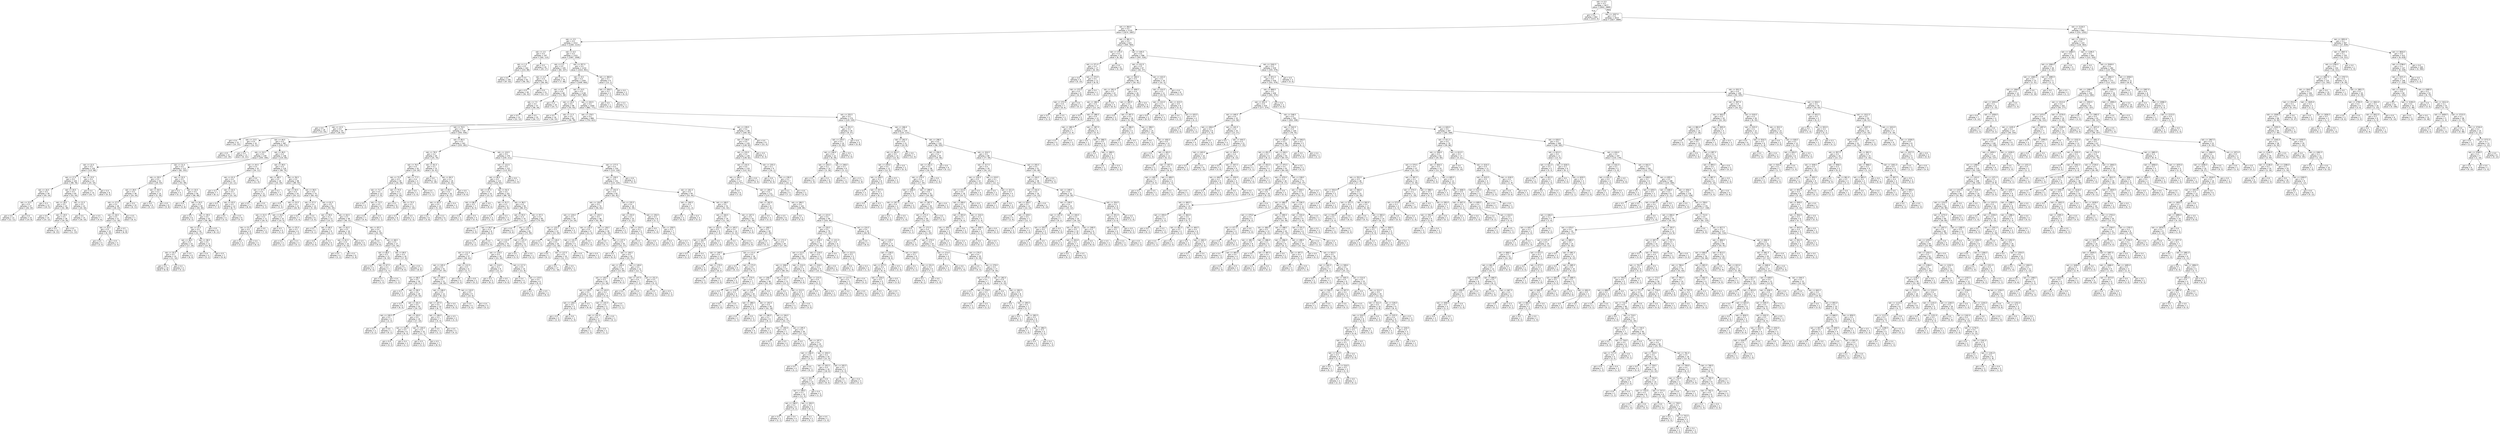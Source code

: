 digraph Tree {
node [shape=box, style="rounded", color="black", fontname=helvetica] ;
edge [fontname=helvetica] ;
0 [label="rain <= 0.5\ngini = 0.5\nsamples = 3677\nvalue = [2842, 2889]"] ;
1 [label="gini = 0.0\nsamples = 662\nvalue = [1015, 0]"] ;
0 -> 1 [labeldistance=2.5, labelangle=45, headlabel="True"] ;
2 [label="rain <= 1047.0\ngini = 0.5\nsamples = 3015\nvalue = [1827, 2889]"] ;
0 -> 2 [labeldistance=2.5, labelangle=-45, headlabel="False"] ;
3 [label="rain <= 364.0\ngini = 0.5\nsamples = 2133\nvalue = [1674, 1687]"] ;
2 -> 3 ;
4 [label="rain <= 3.5\ngini = 0.5\nsamples = 1512\nvalue = [1269, 1123]"] ;
3 -> 4 ;
5 [label="rain <= 2.5\ngini = 0.5\nsamples = 197\nvalue = [182, 115]"] ;
4 -> 5 ;
6 [label="rain <= 1.5\ngini = 0.5\nsamples = 162\nvalue = [153, 98]"] ;
5 -> 6 ;
7 [label="gini = 0.5\nsamples = 100\nvalue = [97, 63]"] ;
6 -> 7 ;
8 [label="gini = 0.5\nsamples = 62\nvalue = [56, 35]"] ;
6 -> 8 ;
9 [label="gini = 0.5\nsamples = 35\nvalue = [29, 17]"] ;
5 -> 9 ;
10 [label="rain <= 6.5\ngini = 0.5\nsamples = 1315\nvalue = [1087, 1008]"] ;
4 -> 10 ;
11 [label="rain <= 5.5\ngini = 0.5\nsamples = 105\nvalue = [65, 107]"] ;
10 -> 11 ;
12 [label="rain <= 4.5\ngini = 0.5\nsamples = 70\nvalue = [58, 59]"] ;
11 -> 12 ;
13 [label="gini = 0.5\nsamples = 49\nvalue = [36, 42]"] ;
12 -> 13 ;
14 [label="gini = 0.5\nsamples = 21\nvalue = [22, 17]"] ;
12 -> 14 ;
15 [label="gini = 0.2\nsamples = 35\nvalue = [7, 48]"] ;
11 -> 15 ;
16 [label="rain <= 357.5\ngini = 0.5\nsamples = 1210\nvalue = [1022, 901]"] ;
10 -> 16 ;
17 [label="rain <= 9.5\ngini = 0.5\nsamples = 1204\nvalue = [1009, 900]"] ;
16 -> 17 ;
18 [label="rain <= 8.5\ngini = 0.4\nsamples = 66\nvalue = [72, 36]"] ;
17 -> 18 ;
19 [label="rain <= 7.5\ngini = 0.5\nsamples = 47\nvalue = [48, 29]"] ;
18 -> 19 ;
20 [label="gini = 0.5\nsamples = 22\nvalue = [22, 12]"] ;
19 -> 20 ;
21 [label="gini = 0.5\nsamples = 25\nvalue = [26, 17]"] ;
19 -> 21 ;
22 [label="gini = 0.3\nsamples = 19\nvalue = [24, 7]"] ;
18 -> 22 ;
23 [label="rain <= 14.5\ngini = 0.5\nsamples = 1138\nvalue = [937, 864]"] ;
17 -> 23 ;
24 [label="rain <= 10.5\ngini = 0.5\nsamples = 98\nvalue = [55, 93]"] ;
23 -> 24 ;
25 [label="gini = 0.5\nsamples = 16\nvalue = [16, 15]"] ;
24 -> 25 ;
26 [label="rain <= 11.5\ngini = 0.4\nsamples = 82\nvalue = [39, 78]"] ;
24 -> 26 ;
27 [label="gini = 0.5\nsamples = 28\nvalue = [13, 24]"] ;
26 -> 27 ;
28 [label="rain <= 12.5\ngini = 0.4\nsamples = 54\nvalue = [26, 54]"] ;
26 -> 28 ;
29 [label="gini = 0.4\nsamples = 22\nvalue = [10, 23]"] ;
28 -> 29 ;
30 [label="rain <= 13.5\ngini = 0.4\nsamples = 32\nvalue = [16, 31]"] ;
28 -> 30 ;
31 [label="gini = 0.5\nsamples = 21\nvalue = [10, 19]"] ;
30 -> 31 ;
32 [label="gini = 0.4\nsamples = 11\nvalue = [6, 12]"] ;
30 -> 32 ;
33 [label="rain <= 243.5\ngini = 0.5\nsamples = 1040\nvalue = [882, 771]"] ;
23 -> 33 ;
34 [label="rain <= 178.5\ngini = 0.5\nsamples = 866\nvalue = [753, 621]"] ;
33 -> 34 ;
35 [label="rain <= 70.5\ngini = 0.5\nsamples = 728\nvalue = [593, 556]"] ;
34 -> 35 ;
36 [label="rain <= 40.5\ngini = 0.5\nsamples = 387\nvalue = [338, 275]"] ;
35 -> 36 ;
37 [label="rain <= 24.5\ngini = 0.5\nsamples = 239\nvalue = [205, 190]"] ;
36 -> 37 ;
38 [label="rain <= 22.5\ngini = 0.5\nsamples = 126\nvalue = [123, 88]"] ;
37 -> 38 ;
39 [label="rain <= 17.5\ngini = 0.5\nsamples = 104\nvalue = [98, 78]"] ;
38 -> 39 ;
40 [label="rain <= 16.5\ngini = 0.5\nsamples = 39\nvalue = [45, 24]"] ;
39 -> 40 ;
41 [label="rain <= 15.5\ngini = 0.5\nsamples = 27\nvalue = [26, 19]"] ;
40 -> 41 ;
42 [label="gini = 0.5\nsamples = 13\nvalue = [12, 11]"] ;
41 -> 42 ;
43 [label="gini = 0.5\nsamples = 14\nvalue = [14, 8]"] ;
41 -> 43 ;
44 [label="gini = 0.3\nsamples = 12\nvalue = [19, 5]"] ;
40 -> 44 ;
45 [label="rain <= 20.5\ngini = 0.5\nsamples = 65\nvalue = [53, 54]"] ;
39 -> 45 ;
46 [label="rain <= 18.5\ngini = 0.5\nsamples = 43\nvalue = [33, 38]"] ;
45 -> 46 ;
47 [label="gini = 0.5\nsamples = 15\nvalue = [14, 12]"] ;
46 -> 47 ;
48 [label="rain <= 19.5\ngini = 0.5\nsamples = 28\nvalue = [19, 26]"] ;
46 -> 48 ;
49 [label="gini = 0.5\nsamples = 13\nvalue = [8, 13]"] ;
48 -> 49 ;
50 [label="gini = 0.5\nsamples = 15\nvalue = [11, 13]"] ;
48 -> 50 ;
51 [label="rain <= 21.5\ngini = 0.5\nsamples = 22\nvalue = [20, 16]"] ;
45 -> 51 ;
52 [label="gini = 0.5\nsamples = 15\nvalue = [16, 10]"] ;
51 -> 52 ;
53 [label="gini = 0.5\nsamples = 7\nvalue = [4, 6]"] ;
51 -> 53 ;
54 [label="rain <= 23.5\ngini = 0.4\nsamples = 22\nvalue = [25, 10]"] ;
38 -> 54 ;
55 [label="gini = 0.4\nsamples = 14\nvalue = [16, 7]"] ;
54 -> 55 ;
56 [label="gini = 0.4\nsamples = 8\nvalue = [9, 3]"] ;
54 -> 56 ;
57 [label="rain <= 31.5\ngini = 0.5\nsamples = 113\nvalue = [82, 102]"] ;
37 -> 57 ;
58 [label="rain <= 29.5\ngini = 0.5\nsamples = 52\nvalue = [29, 53]"] ;
57 -> 58 ;
59 [label="rain <= 28.5\ngini = 0.5\nsamples = 38\nvalue = [24, 34]"] ;
58 -> 59 ;
60 [label="rain <= 27.5\ngini = 0.5\nsamples = 28\nvalue = [18, 23]"] ;
59 -> 60 ;
61 [label="rain <= 26.5\ngini = 0.5\nsamples = 21\nvalue = [12, 18]"] ;
60 -> 61 ;
62 [label="rain <= 25.5\ngini = 0.5\nsamples = 10\nvalue = [6, 10]"] ;
61 -> 62 ;
63 [label="gini = 0.5\nsamples = 5\nvalue = [3, 5]"] ;
62 -> 63 ;
64 [label="gini = 0.5\nsamples = 5\nvalue = [3, 5]"] ;
62 -> 64 ;
65 [label="gini = 0.5\nsamples = 11\nvalue = [6, 8]"] ;
61 -> 65 ;
66 [label="gini = 0.5\nsamples = 7\nvalue = [6, 5]"] ;
60 -> 66 ;
67 [label="gini = 0.5\nsamples = 10\nvalue = [6, 11]"] ;
59 -> 67 ;
68 [label="rain <= 30.5\ngini = 0.3\nsamples = 14\nvalue = [5, 19]"] ;
58 -> 68 ;
69 [label="gini = 0.0\nsamples = 6\nvalue = [0, 11]"] ;
68 -> 69 ;
70 [label="gini = 0.5\nsamples = 8\nvalue = [5, 8]"] ;
68 -> 70 ;
71 [label="rain <= 32.5\ngini = 0.5\nsamples = 61\nvalue = [53, 49]"] ;
57 -> 71 ;
72 [label="gini = 0.3\nsamples = 5\nvalue = [5, 1]"] ;
71 -> 72 ;
73 [label="rain <= 33.5\ngini = 0.5\nsamples = 56\nvalue = [48, 48]"] ;
71 -> 73 ;
74 [label="gini = 0.4\nsamples = 7\nvalue = [4, 8]"] ;
73 -> 74 ;
75 [label="rain <= 34.5\ngini = 0.5\nsamples = 49\nvalue = [44, 40]"] ;
73 -> 75 ;
76 [label="gini = 0.4\nsamples = 6\nvalue = [5, 2]"] ;
75 -> 76 ;
77 [label="rain <= 39.5\ngini = 0.5\nsamples = 43\nvalue = [39, 38]"] ;
75 -> 77 ;
78 [label="rain <= 37.5\ngini = 0.5\nsamples = 34\nvalue = [31, 27]"] ;
77 -> 78 ;
79 [label="rain <= 36.5\ngini = 0.5\nsamples = 23\nvalue = [17, 19]"] ;
78 -> 79 ;
80 [label="rain <= 35.5\ngini = 0.5\nsamples = 14\nvalue = [11, 10]"] ;
79 -> 80 ;
81 [label="gini = 0.5\nsamples = 10\nvalue = [6, 8]"] ;
80 -> 81 ;
82 [label="gini = 0.4\nsamples = 4\nvalue = [5, 2]"] ;
80 -> 82 ;
83 [label="gini = 0.5\nsamples = 9\nvalue = [6, 9]"] ;
79 -> 83 ;
84 [label="rain <= 38.5\ngini = 0.5\nsamples = 11\nvalue = [14, 8]"] ;
78 -> 84 ;
85 [label="gini = 0.4\nsamples = 4\nvalue = [5, 2]"] ;
84 -> 85 ;
86 [label="gini = 0.5\nsamples = 7\nvalue = [9, 6]"] ;
84 -> 86 ;
87 [label="gini = 0.5\nsamples = 9\nvalue = [8, 11]"] ;
77 -> 87 ;
88 [label="rain <= 46.5\ngini = 0.5\nsamples = 148\nvalue = [133, 85]"] ;
36 -> 88 ;
89 [label="rain <= 44.5\ngini = 0.4\nsamples = 32\nvalue = [34, 11]"] ;
88 -> 89 ;
90 [label="rain <= 41.5\ngini = 0.4\nsamples = 24\nvalue = [23, 11]"] ;
89 -> 90 ;
91 [label="gini = 0.2\nsamples = 7\nvalue = [8, 1]"] ;
90 -> 91 ;
92 [label="rain <= 42.5\ngini = 0.5\nsamples = 17\nvalue = [15, 10]"] ;
90 -> 92 ;
93 [label="gini = 0.4\nsamples = 5\nvalue = [7, 3]"] ;
92 -> 93 ;
94 [label="rain <= 43.5\ngini = 0.5\nsamples = 12\nvalue = [8, 7]"] ;
92 -> 94 ;
95 [label="gini = 0.5\nsamples = 4\nvalue = [3, 3]"] ;
94 -> 95 ;
96 [label="gini = 0.5\nsamples = 8\nvalue = [5, 4]"] ;
94 -> 96 ;
97 [label="gini = 0.0\nsamples = 8\nvalue = [11, 0]"] ;
89 -> 97 ;
98 [label="rain <= 49.5\ngini = 0.5\nsamples = 116\nvalue = [99, 74]"] ;
88 -> 98 ;
99 [label="rain <= 48.5\ngini = 0.5\nsamples = 18\nvalue = [10, 19]"] ;
98 -> 99 ;
100 [label="rain <= 47.5\ngini = 0.5\nsamples = 11\nvalue = [9, 10]"] ;
99 -> 100 ;
101 [label="gini = 0.5\nsamples = 7\nvalue = [6, 8]"] ;
100 -> 101 ;
102 [label="gini = 0.5\nsamples = 4\nvalue = [3, 2]"] ;
100 -> 102 ;
103 [label="gini = 0.2\nsamples = 7\nvalue = [1, 9]"] ;
99 -> 103 ;
104 [label="rain <= 56.5\ngini = 0.5\nsamples = 98\nvalue = [89, 55]"] ;
98 -> 104 ;
105 [label="rain <= 50.5\ngini = 0.4\nsamples = 24\nvalue = [29, 12]"] ;
104 -> 105 ;
106 [label="gini = 0.5\nsamples = 3\nvalue = [3, 3]"] ;
105 -> 106 ;
107 [label="rain <= 53.5\ngini = 0.4\nsamples = 21\nvalue = [26, 9]"] ;
105 -> 107 ;
108 [label="rain <= 52.5\ngini = 0.3\nsamples = 11\nvalue = [16, 4]"] ;
107 -> 108 ;
109 [label="rain <= 51.5\ngini = 0.4\nsamples = 8\nvalue = [9, 4]"] ;
108 -> 109 ;
110 [label="gini = 0.4\nsamples = 3\nvalue = [3, 1]"] ;
109 -> 110 ;
111 [label="gini = 0.4\nsamples = 5\nvalue = [6, 3]"] ;
109 -> 111 ;
112 [label="gini = 0.0\nsamples = 3\nvalue = [7, 0]"] ;
108 -> 112 ;
113 [label="rain <= 54.5\ngini = 0.4\nsamples = 10\nvalue = [10, 5]"] ;
107 -> 113 ;
114 [label="gini = 0.5\nsamples = 4\nvalue = [3, 3]"] ;
113 -> 114 ;
115 [label="rain <= 55.5\ngini = 0.3\nsamples = 6\nvalue = [7, 2]"] ;
113 -> 115 ;
116 [label="gini = 0.4\nsamples = 3\nvalue = [2, 1]"] ;
115 -> 116 ;
117 [label="gini = 0.3\nsamples = 3\nvalue = [5, 1]"] ;
115 -> 117 ;
118 [label="rain <= 58.5\ngini = 0.5\nsamples = 74\nvalue = [60, 43]"] ;
104 -> 118 ;
119 [label="rain <= 57.5\ngini = 0.4\nsamples = 13\nvalue = [5, 10]"] ;
118 -> 119 ;
120 [label="gini = 0.5\nsamples = 7\nvalue = [3, 4]"] ;
119 -> 120 ;
121 [label="gini = 0.4\nsamples = 6\nvalue = [2, 6]"] ;
119 -> 121 ;
122 [label="rain <= 61.5\ngini = 0.5\nsamples = 61\nvalue = [55, 33]"] ;
118 -> 122 ;
123 [label="rain <= 59.5\ngini = 0.2\nsamples = 13\nvalue = [15, 2]"] ;
122 -> 123 ;
124 [label="gini = 0.3\nsamples = 4\nvalue = [5, 1]"] ;
123 -> 124 ;
125 [label="rain <= 60.5\ngini = 0.2\nsamples = 9\nvalue = [10, 1]"] ;
123 -> 125 ;
126 [label="gini = 0.0\nsamples = 3\nvalue = [4, 0]"] ;
125 -> 126 ;
127 [label="gini = 0.2\nsamples = 6\nvalue = [6, 1]"] ;
125 -> 127 ;
128 [label="rain <= 64.5\ngini = 0.5\nsamples = 48\nvalue = [40, 31]"] ;
122 -> 128 ;
129 [label="rain <= 63.5\ngini = 0.5\nsamples = 16\nvalue = [8, 15]"] ;
128 -> 129 ;
130 [label="rain <= 62.5\ngini = 0.4\nsamples = 10\nvalue = [4, 10]"] ;
129 -> 130 ;
131 [label="gini = 0.5\nsamples = 4\nvalue = [2, 2]"] ;
130 -> 131 ;
132 [label="gini = 0.3\nsamples = 6\nvalue = [2, 8]"] ;
130 -> 132 ;
133 [label="gini = 0.5\nsamples = 6\nvalue = [4, 5]"] ;
129 -> 133 ;
134 [label="rain <= 65.5\ngini = 0.4\nsamples = 32\nvalue = [32, 16]"] ;
128 -> 134 ;
135 [label="gini = 0.0\nsamples = 5\nvalue = [9, 0]"] ;
134 -> 135 ;
136 [label="rain <= 68.5\ngini = 0.5\nsamples = 27\nvalue = [23, 16]"] ;
134 -> 136 ;
137 [label="rain <= 66.5\ngini = 0.5\nsamples = 11\nvalue = [6, 10]"] ;
136 -> 137 ;
138 [label="gini = 0.5\nsamples = 4\nvalue = [4, 3]"] ;
137 -> 138 ;
139 [label="rain <= 67.5\ngini = 0.3\nsamples = 7\nvalue = [2, 7]"] ;
137 -> 139 ;
140 [label="gini = 0.3\nsamples = 4\nvalue = [1, 5]"] ;
139 -> 140 ;
141 [label="gini = 0.4\nsamples = 3\nvalue = [1, 2]"] ;
139 -> 141 ;
142 [label="rain <= 69.5\ngini = 0.4\nsamples = 16\nvalue = [17, 6]"] ;
136 -> 142 ;
143 [label="gini = 0.0\nsamples = 5\nvalue = [9, 0]"] ;
142 -> 143 ;
144 [label="gini = 0.5\nsamples = 11\nvalue = [8, 6]"] ;
142 -> 144 ;
145 [label="rain <= 85.5\ngini = 0.5\nsamples = 341\nvalue = [255, 281]"] ;
35 -> 145 ;
146 [label="rain <= 78.5\ngini = 0.4\nsamples = 65\nvalue = [25, 70]"] ;
145 -> 146 ;
147 [label="rain <= 76.5\ngini = 0.5\nsamples = 34\nvalue = [19, 29]"] ;
146 -> 147 ;
148 [label="rain <= 73.5\ngini = 0.5\nsamples = 30\nvalue = [16, 28]"] ;
147 -> 148 ;
149 [label="rain <= 71.5\ngini = 0.5\nsamples = 13\nvalue = [7, 9]"] ;
148 -> 149 ;
150 [label="gini = 0.5\nsamples = 4\nvalue = [2, 2]"] ;
149 -> 150 ;
151 [label="rain <= 72.5\ngini = 0.5\nsamples = 9\nvalue = [5, 7]"] ;
149 -> 151 ;
152 [label="gini = 0.5\nsamples = 7\nvalue = [4, 6]"] ;
151 -> 152 ;
153 [label="gini = 0.5\nsamples = 2\nvalue = [1, 1]"] ;
151 -> 153 ;
154 [label="rain <= 74.5\ngini = 0.4\nsamples = 17\nvalue = [9, 19]"] ;
148 -> 154 ;
155 [label="gini = 0.3\nsamples = 6\nvalue = [2, 9]"] ;
154 -> 155 ;
156 [label="rain <= 75.5\ngini = 0.5\nsamples = 11\nvalue = [7, 10]"] ;
154 -> 156 ;
157 [label="gini = 0.5\nsamples = 8\nvalue = [5, 7]"] ;
156 -> 157 ;
158 [label="gini = 0.5\nsamples = 3\nvalue = [2, 3]"] ;
156 -> 158 ;
159 [label="rain <= 77.5\ngini = 0.4\nsamples = 4\nvalue = [3, 1]"] ;
147 -> 159 ;
160 [label="gini = 0.0\nsamples = 2\nvalue = [2, 0]"] ;
159 -> 160 ;
161 [label="gini = 0.5\nsamples = 2\nvalue = [1, 1]"] ;
159 -> 161 ;
162 [label="rain <= 81.5\ngini = 0.2\nsamples = 31\nvalue = [6, 41]"] ;
146 -> 162 ;
163 [label="gini = 0.0\nsamples = 12\nvalue = [0, 18]"] ;
162 -> 163 ;
164 [label="rain <= 84.5\ngini = 0.3\nsamples = 19\nvalue = [6, 23]"] ;
162 -> 164 ;
165 [label="rain <= 83.5\ngini = 0.4\nsamples = 16\nvalue = [6, 17]"] ;
164 -> 165 ;
166 [label="rain <= 82.5\ngini = 0.4\nsamples = 14\nvalue = [5, 15]"] ;
165 -> 166 ;
167 [label="gini = 0.4\nsamples = 8\nvalue = [3, 8]"] ;
166 -> 167 ;
168 [label="gini = 0.3\nsamples = 6\nvalue = [2, 7]"] ;
166 -> 168 ;
169 [label="gini = 0.4\nsamples = 2\nvalue = [1, 2]"] ;
165 -> 169 ;
170 [label="gini = 0.0\nsamples = 3\nvalue = [0, 6]"] ;
164 -> 170 ;
171 [label="rain <= 124.5\ngini = 0.5\nsamples = 276\nvalue = [230, 211]"] ;
145 -> 171 ;
172 [label="rain <= 122.5\ngini = 0.5\nsamples = 122\nvalue = [115, 81]"] ;
171 -> 172 ;
173 [label="rain <= 90.5\ngini = 0.5\nsamples = 115\nvalue = [103, 81]"] ;
172 -> 173 ;
174 [label="rain <= 87.5\ngini = 0.4\nsamples = 14\nvalue = [15, 5]"] ;
173 -> 174 ;
175 [label="rain <= 86.5\ngini = 0.5\nsamples = 7\nvalue = [6, 5]"] ;
174 -> 175 ;
176 [label="gini = 0.4\nsamples = 2\nvalue = [2, 1]"] ;
175 -> 176 ;
177 [label="gini = 0.5\nsamples = 5\nvalue = [4, 4]"] ;
175 -> 177 ;
178 [label="gini = 0.0\nsamples = 7\nvalue = [9, 0]"] ;
174 -> 178 ;
179 [label="rain <= 92.5\ngini = 0.5\nsamples = 101\nvalue = [88, 76]"] ;
173 -> 179 ;
180 [label="rain <= 91.5\ngini = 0.3\nsamples = 6\nvalue = [2, 9]"] ;
179 -> 180 ;
181 [label="gini = 0.3\nsamples = 3\nvalue = [1, 5]"] ;
180 -> 181 ;
182 [label="gini = 0.3\nsamples = 3\nvalue = [1, 4]"] ;
180 -> 182 ;
183 [label="rain <= 96.5\ngini = 0.5\nsamples = 95\nvalue = [86, 67]"] ;
179 -> 183 ;
184 [label="rain <= 93.5\ngini = 0.3\nsamples = 10\nvalue = [11, 2]"] ;
183 -> 184 ;
185 [label="gini = 0.0\nsamples = 2\nvalue = [3, 0]"] ;
184 -> 185 ;
186 [label="rain <= 94.5\ngini = 0.3\nsamples = 8\nvalue = [8, 2]"] ;
184 -> 186 ;
187 [label="gini = 0.4\nsamples = 5\nvalue = [5, 2]"] ;
186 -> 187 ;
188 [label="gini = 0.0\nsamples = 3\nvalue = [3, 0]"] ;
186 -> 188 ;
189 [label="rain <= 97.5\ngini = 0.5\nsamples = 85\nvalue = [75, 65]"] ;
183 -> 189 ;
190 [label="gini = 0.0\nsamples = 4\nvalue = [0, 6]"] ;
189 -> 190 ;
191 [label="rain <= 120.5\ngini = 0.5\nsamples = 81\nvalue = [75, 59]"] ;
189 -> 191 ;
192 [label="rain <= 113.5\ngini = 0.5\nsamples = 75\nvalue = [72, 52]"] ;
191 -> 192 ;
193 [label="rain <= 111.5\ngini = 0.5\nsamples = 57\nvalue = [49, 42]"] ;
192 -> 193 ;
194 [label="rain <= 105.5\ngini = 0.5\nsamples = 51\nvalue = [47, 35]"] ;
193 -> 194 ;
195 [label="rain <= 98.5\ngini = 0.5\nsamples = 30\nvalue = [29, 17]"] ;
194 -> 195 ;
196 [label="gini = 0.3\nsamples = 4\nvalue = [4, 1]"] ;
195 -> 196 ;
197 [label="rain <= 99.5\ngini = 0.5\nsamples = 26\nvalue = [25, 16]"] ;
195 -> 197 ;
198 [label="gini = 0.4\nsamples = 6\nvalue = [6, 3]"] ;
197 -> 198 ;
199 [label="rain <= 101.5\ngini = 0.5\nsamples = 20\nvalue = [19, 13]"] ;
197 -> 199 ;
200 [label="rain <= 100.5\ngini = 0.5\nsamples = 4\nvalue = [2, 3]"] ;
199 -> 200 ;
201 [label="gini = 0.5\nsamples = 3\nvalue = [2, 2]"] ;
200 -> 201 ;
202 [label="gini = 0.0\nsamples = 1\nvalue = [0, 1]"] ;
200 -> 202 ;
203 [label="rain <= 103.5\ngini = 0.5\nsamples = 16\nvalue = [17, 10]"] ;
199 -> 203 ;
204 [label="rain <= 102.5\ngini = 0.4\nsamples = 6\nvalue = [6, 3]"] ;
203 -> 204 ;
205 [label="gini = 0.4\nsamples = 3\nvalue = [4, 2]"] ;
204 -> 205 ;
206 [label="gini = 0.4\nsamples = 3\nvalue = [2, 1]"] ;
204 -> 206 ;
207 [label="rain <= 104.5\ngini = 0.5\nsamples = 10\nvalue = [11, 7]"] ;
203 -> 207 ;
208 [label="gini = 0.5\nsamples = 3\nvalue = [3, 2]"] ;
207 -> 208 ;
209 [label="gini = 0.5\nsamples = 7\nvalue = [8, 5]"] ;
207 -> 209 ;
210 [label="rain <= 109.5\ngini = 0.5\nsamples = 21\nvalue = [18, 18]"] ;
194 -> 210 ;
211 [label="rain <= 108.5\ngini = 0.5\nsamples = 12\nvalue = [8, 12]"] ;
210 -> 211 ;
212 [label="rain <= 107.5\ngini = 0.5\nsamples = 10\nvalue = [8, 7]"] ;
211 -> 212 ;
213 [label="rain <= 106.5\ngini = 0.5\nsamples = 7\nvalue = [5, 4]"] ;
212 -> 213 ;
214 [label="gini = 0.5\nsamples = 2\nvalue = [1, 1]"] ;
213 -> 214 ;
215 [label="gini = 0.5\nsamples = 5\nvalue = [4, 3]"] ;
213 -> 215 ;
216 [label="gini = 0.5\nsamples = 3\nvalue = [3, 3]"] ;
212 -> 216 ;
217 [label="gini = 0.0\nsamples = 2\nvalue = [0, 5]"] ;
211 -> 217 ;
218 [label="rain <= 110.5\ngini = 0.5\nsamples = 9\nvalue = [10, 6]"] ;
210 -> 218 ;
219 [label="gini = 0.5\nsamples = 4\nvalue = [5, 4]"] ;
218 -> 219 ;
220 [label="gini = 0.4\nsamples = 5\nvalue = [5, 2]"] ;
218 -> 220 ;
221 [label="rain <= 112.5\ngini = 0.3\nsamples = 6\nvalue = [2, 7]"] ;
193 -> 221 ;
222 [label="gini = 0.4\nsamples = 4\nvalue = [2, 5]"] ;
221 -> 222 ;
223 [label="gini = 0.0\nsamples = 2\nvalue = [0, 2]"] ;
221 -> 223 ;
224 [label="rain <= 116.5\ngini = 0.4\nsamples = 18\nvalue = [23, 10]"] ;
192 -> 224 ;
225 [label="rain <= 114.5\ngini = 0.2\nsamples = 8\nvalue = [12, 2]"] ;
224 -> 225 ;
226 [label="gini = 0.3\nsamples = 5\nvalue = [8, 2]"] ;
225 -> 226 ;
227 [label="gini = 0.0\nsamples = 3\nvalue = [4, 0]"] ;
225 -> 227 ;
228 [label="rain <= 117.5\ngini = 0.5\nsamples = 10\nvalue = [11, 8]"] ;
224 -> 228 ;
229 [label="gini = 0.4\nsamples = 4\nvalue = [2, 4]"] ;
228 -> 229 ;
230 [label="rain <= 119.5\ngini = 0.4\nsamples = 6\nvalue = [9, 4]"] ;
228 -> 230 ;
231 [label="gini = 0.0\nsamples = 2\nvalue = [3, 0]"] ;
230 -> 231 ;
232 [label="gini = 0.5\nsamples = 4\nvalue = [6, 4]"] ;
230 -> 232 ;
233 [label="rain <= 121.5\ngini = 0.4\nsamples = 6\nvalue = [3, 7]"] ;
191 -> 233 ;
234 [label="gini = 0.5\nsamples = 5\nvalue = [3, 5]"] ;
233 -> 234 ;
235 [label="gini = 0.0\nsamples = 1\nvalue = [0, 2]"] ;
233 -> 235 ;
236 [label="gini = 0.0\nsamples = 7\nvalue = [12, 0]"] ;
172 -> 236 ;
237 [label="rain <= 177.5\ngini = 0.5\nsamples = 154\nvalue = [115, 130]"] ;
171 -> 237 ;
238 [label="rain <= 159.5\ngini = 0.5\nsamples = 151\nvalue = [115, 125]"] ;
237 -> 238 ;
239 [label="rain <= 152.5\ngini = 0.5\nsamples = 92\nvalue = [62, 81]"] ;
238 -> 239 ;
240 [label="rain <= 130.5\ngini = 0.5\nsamples = 74\nvalue = [56, 62]"] ;
239 -> 240 ;
241 [label="rain <= 129.0\ngini = 0.5\nsamples = 26\nvalue = [14, 24]"] ;
240 -> 241 ;
242 [label="rain <= 125.5\ngini = 0.5\nsamples = 22\nvalue = [13, 19]"] ;
241 -> 242 ;
243 [label="gini = 0.5\nsamples = 2\nvalue = [1, 1]"] ;
242 -> 243 ;
244 [label="rain <= 126.5\ngini = 0.5\nsamples = 20\nvalue = [12, 18]"] ;
242 -> 244 ;
245 [label="gini = 0.0\nsamples = 1\nvalue = [0, 1]"] ;
244 -> 245 ;
246 [label="rain <= 127.5\ngini = 0.5\nsamples = 19\nvalue = [12, 17]"] ;
244 -> 246 ;
247 [label="gini = 0.5\nsamples = 17\nvalue = [11, 16]"] ;
246 -> 247 ;
248 [label="gini = 0.5\nsamples = 2\nvalue = [1, 1]"] ;
246 -> 248 ;
249 [label="gini = 0.3\nsamples = 4\nvalue = [1, 5]"] ;
241 -> 249 ;
250 [label="rain <= 135.5\ngini = 0.5\nsamples = 48\nvalue = [42, 38]"] ;
240 -> 250 ;
251 [label="rain <= 132.5\ngini = 0.4\nsamples = 9\nvalue = [11, 4]"] ;
250 -> 251 ;
252 [label="rain <= 131.5\ngini = 0.5\nsamples = 5\nvalue = [4, 4]"] ;
251 -> 252 ;
253 [label="gini = 0.5\nsamples = 3\nvalue = [3, 2]"] ;
252 -> 253 ;
254 [label="gini = 0.4\nsamples = 2\nvalue = [1, 2]"] ;
252 -> 254 ;
255 [label="gini = 0.0\nsamples = 4\nvalue = [7, 0]"] ;
251 -> 255 ;
256 [label="rain <= 136.5\ngini = 0.5\nsamples = 39\nvalue = [31, 34]"] ;
250 -> 256 ;
257 [label="gini = 0.0\nsamples = 4\nvalue = [0, 7]"] ;
256 -> 257 ;
258 [label="rain <= 137.5\ngini = 0.5\nsamples = 35\nvalue = [31, 27]"] ;
256 -> 258 ;
259 [label="gini = 0.0\nsamples = 3\nvalue = [6, 0]"] ;
258 -> 259 ;
260 [label="rain <= 146.5\ngini = 0.5\nsamples = 32\nvalue = [25, 27]"] ;
258 -> 260 ;
261 [label="rain <= 145.0\ngini = 0.5\nsamples = 20\nvalue = [13, 20]"] ;
260 -> 261 ;
262 [label="rain <= 140.5\ngini = 0.5\nsamples = 19\nvalue = [13, 18]"] ;
261 -> 262 ;
263 [label="rain <= 139.5\ngini = 0.5\nsamples = 12\nvalue = [10, 12]"] ;
262 -> 263 ;
264 [label="rain <= 138.5\ngini = 0.5\nsamples = 5\nvalue = [4, 4]"] ;
263 -> 264 ;
265 [label="gini = 0.5\nsamples = 4\nvalue = [3, 4]"] ;
264 -> 265 ;
266 [label="gini = 0.0\nsamples = 1\nvalue = [1, 0]"] ;
264 -> 266 ;
267 [label="gini = 0.5\nsamples = 7\nvalue = [6, 8]"] ;
263 -> 267 ;
268 [label="rain <= 143.5\ngini = 0.4\nsamples = 7\nvalue = [3, 6]"] ;
262 -> 268 ;
269 [label="rain <= 142.5\ngini = 0.4\nsamples = 5\nvalue = [2, 5]"] ;
268 -> 269 ;
270 [label="rain <= 141.5\ngini = 0.4\nsamples = 4\nvalue = [2, 4]"] ;
269 -> 270 ;
271 [label="gini = 0.4\nsamples = 2\nvalue = [1, 3]"] ;
270 -> 271 ;
272 [label="gini = 0.5\nsamples = 2\nvalue = [1, 1]"] ;
270 -> 272 ;
273 [label="gini = 0.0\nsamples = 1\nvalue = [0, 1]"] ;
269 -> 273 ;
274 [label="gini = 0.5\nsamples = 2\nvalue = [1, 1]"] ;
268 -> 274 ;
275 [label="gini = 0.0\nsamples = 1\nvalue = [0, 2]"] ;
261 -> 275 ;
276 [label="rain <= 149.0\ngini = 0.5\nsamples = 12\nvalue = [12, 7]"] ;
260 -> 276 ;
277 [label="rain <= 147.5\ngini = 0.4\nsamples = 7\nvalue = [7, 3]"] ;
276 -> 277 ;
278 [label="gini = 0.4\nsamples = 4\nvalue = [4, 2]"] ;
277 -> 278 ;
279 [label="gini = 0.4\nsamples = 3\nvalue = [3, 1]"] ;
277 -> 279 ;
280 [label="rain <= 151.0\ngini = 0.5\nsamples = 5\nvalue = [5, 4]"] ;
276 -> 280 ;
281 [label="gini = 0.5\nsamples = 2\nvalue = [3, 2]"] ;
280 -> 281 ;
282 [label="gini = 0.5\nsamples = 3\nvalue = [2, 2]"] ;
280 -> 282 ;
283 [label="rain <= 155.5\ngini = 0.4\nsamples = 18\nvalue = [6, 19]"] ;
239 -> 283 ;
284 [label="rain <= 153.5\ngini = 0.3\nsamples = 10\nvalue = [3, 12]"] ;
283 -> 284 ;
285 [label="gini = 0.4\nsamples = 5\nvalue = [2, 5]"] ;
284 -> 285 ;
286 [label="rain <= 154.5\ngini = 0.2\nsamples = 5\nvalue = [1, 7]"] ;
284 -> 286 ;
287 [label="gini = 0.3\nsamples = 3\nvalue = [1, 5]"] ;
286 -> 287 ;
288 [label="gini = 0.0\nsamples = 2\nvalue = [0, 2]"] ;
286 -> 288 ;
289 [label="rain <= 156.5\ngini = 0.4\nsamples = 8\nvalue = [3, 7]"] ;
283 -> 289 ;
290 [label="gini = 0.0\nsamples = 1\nvalue = [1, 0]"] ;
289 -> 290 ;
291 [label="rain <= 158.0\ngini = 0.3\nsamples = 7\nvalue = [2, 7]"] ;
289 -> 291 ;
292 [label="gini = 0.4\nsamples = 2\nvalue = [1, 2]"] ;
291 -> 292 ;
293 [label="gini = 0.3\nsamples = 5\nvalue = [1, 5]"] ;
291 -> 293 ;
294 [label="rain <= 161.5\ngini = 0.5\nsamples = 59\nvalue = [53, 44]"] ;
238 -> 294 ;
295 [label="rain <= 160.5\ngini = 0.3\nsamples = 7\nvalue = [11, 2]"] ;
294 -> 295 ;
296 [label="gini = 0.0\nsamples = 3\nvalue = [6, 0]"] ;
295 -> 296 ;
297 [label="gini = 0.4\nsamples = 4\nvalue = [5, 2]"] ;
295 -> 297 ;
298 [label="rain <= 166.5\ngini = 0.5\nsamples = 52\nvalue = [42, 42]"] ;
294 -> 298 ;
299 [label="rain <= 164.5\ngini = 0.5\nsamples = 19\nvalue = [11, 16]"] ;
298 -> 299 ;
300 [label="rain <= 163.5\ngini = 0.5\nsamples = 9\nvalue = [7, 4]"] ;
299 -> 300 ;
301 [label="rain <= 162.5\ngini = 0.5\nsamples = 8\nvalue = [6, 4]"] ;
300 -> 301 ;
302 [label="gini = 0.5\nsamples = 3\nvalue = [2, 2]"] ;
301 -> 302 ;
303 [label="gini = 0.4\nsamples = 5\nvalue = [4, 2]"] ;
301 -> 303 ;
304 [label="gini = 0.0\nsamples = 1\nvalue = [1, 0]"] ;
300 -> 304 ;
305 [label="rain <= 165.5\ngini = 0.4\nsamples = 10\nvalue = [4, 12]"] ;
299 -> 305 ;
306 [label="gini = 0.4\nsamples = 2\nvalue = [1, 3]"] ;
305 -> 306 ;
307 [label="gini = 0.4\nsamples = 8\nvalue = [3, 9]"] ;
305 -> 307 ;
308 [label="rain <= 167.5\ngini = 0.5\nsamples = 33\nvalue = [31, 26]"] ;
298 -> 308 ;
309 [label="gini = 0.0\nsamples = 3\nvalue = [4, 0]"] ;
308 -> 309 ;
310 [label="rain <= 168.5\ngini = 0.5\nsamples = 30\nvalue = [27, 26]"] ;
308 -> 310 ;
311 [label="gini = 0.0\nsamples = 1\nvalue = [0, 2]"] ;
310 -> 311 ;
312 [label="rain <= 171.5\ngini = 0.5\nsamples = 29\nvalue = [27, 24]"] ;
310 -> 312 ;
313 [label="rain <= 169.5\ngini = 0.4\nsamples = 11\nvalue = [12, 6]"] ;
312 -> 313 ;
314 [label="gini = 0.5\nsamples = 4\nvalue = [4, 4]"] ;
313 -> 314 ;
315 [label="rain <= 170.5\ngini = 0.3\nsamples = 7\nvalue = [8, 2]"] ;
313 -> 315 ;
316 [label="gini = 0.4\nsamples = 5\nvalue = [5, 2]"] ;
315 -> 316 ;
317 [label="gini = 0.0\nsamples = 2\nvalue = [3, 0]"] ;
315 -> 317 ;
318 [label="rain <= 172.5\ngini = 0.5\nsamples = 18\nvalue = [15, 18]"] ;
312 -> 318 ;
319 [label="gini = 0.5\nsamples = 9\nvalue = [6, 11]"] ;
318 -> 319 ;
320 [label="rain <= 173.5\ngini = 0.5\nsamples = 9\nvalue = [9, 7]"] ;
318 -> 320 ;
321 [label="gini = 0.0\nsamples = 2\nvalue = [2, 0]"] ;
320 -> 321 ;
322 [label="rain <= 175.0\ngini = 0.5\nsamples = 7\nvalue = [7, 7]"] ;
320 -> 322 ;
323 [label="gini = 0.5\nsamples = 3\nvalue = [2, 3]"] ;
322 -> 323 ;
324 [label="rain <= 176.5\ngini = 0.5\nsamples = 4\nvalue = [5, 4]"] ;
322 -> 324 ;
325 [label="gini = 0.0\nsamples = 1\nvalue = [2, 0]"] ;
324 -> 325 ;
326 [label="gini = 0.5\nsamples = 3\nvalue = [3, 4]"] ;
324 -> 326 ;
327 [label="gini = 0.0\nsamples = 3\nvalue = [0, 5]"] ;
237 -> 327 ;
328 [label="rain <= 239.5\ngini = 0.4\nsamples = 138\nvalue = [160, 65]"] ;
34 -> 328 ;
329 [label="rain <= 238.0\ngini = 0.4\nsamples = 129\nvalue = [138, 65]"] ;
328 -> 329 ;
330 [label="rain <= 233.5\ngini = 0.4\nsamples = 128\nvalue = [138, 62]"] ;
329 -> 330 ;
331 [label="rain <= 232.5\ngini = 0.4\nsamples = 119\nvalue = [122, 61]"] ;
330 -> 331 ;
332 [label="rain <= 180.5\ngini = 0.4\nsamples = 117\nvalue = [122, 57]"] ;
331 -> 332 ;
333 [label="gini = 0.0\nsamples = 6\nvalue = [7, 0]"] ;
332 -> 333 ;
334 [label="rain <= 184.0\ngini = 0.4\nsamples = 111\nvalue = [115, 57]"] ;
332 -> 334 ;
335 [label="rain <= 182.0\ngini = 0.5\nsamples = 9\nvalue = [7, 8]"] ;
334 -> 335 ;
336 [label="gini = 0.5\nsamples = 3\nvalue = [3, 2]"] ;
335 -> 336 ;
337 [label="gini = 0.5\nsamples = 6\nvalue = [4, 6]"] ;
335 -> 337 ;
338 [label="rain <= 186.5\ngini = 0.4\nsamples = 102\nvalue = [108, 49]"] ;
334 -> 338 ;
339 [label="gini = 0.0\nsamples = 3\nvalue = [5, 0]"] ;
338 -> 339 ;
340 [label="rain <= 223.5\ngini = 0.4\nsamples = 99\nvalue = [103, 49]"] ;
338 -> 340 ;
341 [label="rain <= 220.5\ngini = 0.5\nsamples = 79\nvalue = [77, 41]"] ;
340 -> 341 ;
342 [label="rain <= 216.5\ngini = 0.4\nsamples = 73\nvalue = [75, 36]"] ;
341 -> 342 ;
343 [label="rain <= 213.5\ngini = 0.5\nsamples = 62\nvalue = [63, 33]"] ;
342 -> 343 ;
344 [label="rain <= 208.0\ngini = 0.4\nsamples = 57\nvalue = [58, 25]"] ;
343 -> 344 ;
345 [label="rain <= 206.5\ngini = 0.5\nsamples = 46\nvalue = [45, 24]"] ;
344 -> 345 ;
346 [label="rain <= 189.5\ngini = 0.4\nsamples = 44\nvalue = [45, 21]"] ;
345 -> 346 ;
347 [label="rain <= 188.5\ngini = 0.5\nsamples = 5\nvalue = [3, 3]"] ;
346 -> 347 ;
348 [label="gini = 0.5\nsamples = 2\nvalue = [1, 1]"] ;
347 -> 348 ;
349 [label="gini = 0.5\nsamples = 3\nvalue = [2, 2]"] ;
347 -> 349 ;
350 [label="rain <= 192.0\ngini = 0.4\nsamples = 39\nvalue = [42, 18]"] ;
346 -> 350 ;
351 [label="rain <= 190.5\ngini = 0.2\nsamples = 6\nvalue = [9, 1]"] ;
350 -> 351 ;
352 [label="gini = 0.2\nsamples = 4\nvalue = [6, 1]"] ;
351 -> 352 ;
353 [label="gini = 0.0\nsamples = 2\nvalue = [3, 0]"] ;
351 -> 353 ;
354 [label="rain <= 194.5\ngini = 0.4\nsamples = 33\nvalue = [33, 17]"] ;
350 -> 354 ;
355 [label="rain <= 193.5\ngini = 0.5\nsamples = 7\nvalue = [6, 5]"] ;
354 -> 355 ;
356 [label="gini = 0.5\nsamples = 3\nvalue = [3, 2]"] ;
355 -> 356 ;
357 [label="gini = 0.5\nsamples = 4\nvalue = [3, 3]"] ;
355 -> 357 ;
358 [label="rain <= 195.5\ngini = 0.4\nsamples = 26\nvalue = [27, 12]"] ;
354 -> 358 ;
359 [label="gini = 0.0\nsamples = 1\nvalue = [3, 0]"] ;
358 -> 359 ;
360 [label="rain <= 197.5\ngini = 0.4\nsamples = 25\nvalue = [24, 12]"] ;
358 -> 360 ;
361 [label="rain <= 196.5\ngini = 0.5\nsamples = 5\nvalue = [3, 3]"] ;
360 -> 361 ;
362 [label="gini = 0.4\nsamples = 4\nvalue = [3, 1]"] ;
361 -> 362 ;
363 [label="gini = 0.0\nsamples = 1\nvalue = [0, 2]"] ;
361 -> 363 ;
364 [label="rain <= 204.5\ngini = 0.4\nsamples = 20\nvalue = [21, 9]"] ;
360 -> 364 ;
365 [label="rain <= 202.5\ngini = 0.4\nsamples = 16\nvalue = [18, 6]"] ;
364 -> 365 ;
366 [label="rain <= 201.5\ngini = 0.4\nsamples = 12\nvalue = [12, 6]"] ;
365 -> 366 ;
367 [label="rain <= 199.5\ngini = 0.3\nsamples = 10\nvalue = [11, 3]"] ;
366 -> 367 ;
368 [label="rain <= 198.5\ngini = 0.4\nsamples = 6\nvalue = [5, 2]"] ;
367 -> 368 ;
369 [label="gini = 0.4\nsamples = 2\nvalue = [2, 1]"] ;
368 -> 369 ;
370 [label="gini = 0.4\nsamples = 4\nvalue = [3, 1]"] ;
368 -> 370 ;
371 [label="rain <= 200.5\ngini = 0.2\nsamples = 4\nvalue = [6, 1]"] ;
367 -> 371 ;
372 [label="gini = 0.3\nsamples = 3\nvalue = [5, 1]"] ;
371 -> 372 ;
373 [label="gini = 0.0\nsamples = 1\nvalue = [1, 0]"] ;
371 -> 373 ;
374 [label="gini = 0.4\nsamples = 2\nvalue = [1, 3]"] ;
366 -> 374 ;
375 [label="gini = 0.0\nsamples = 4\nvalue = [6, 0]"] ;
365 -> 375 ;
376 [label="rain <= 205.5\ngini = 0.5\nsamples = 4\nvalue = [3, 3]"] ;
364 -> 376 ;
377 [label="gini = 0.0\nsamples = 1\nvalue = [0, 2]"] ;
376 -> 377 ;
378 [label="gini = 0.4\nsamples = 3\nvalue = [3, 1]"] ;
376 -> 378 ;
379 [label="gini = 0.0\nsamples = 2\nvalue = [0, 3]"] ;
345 -> 379 ;
380 [label="rain <= 211.5\ngini = 0.1\nsamples = 11\nvalue = [13, 1]"] ;
344 -> 380 ;
381 [label="gini = 0.0\nsamples = 6\nvalue = [8, 0]"] ;
380 -> 381 ;
382 [label="rain <= 212.5\ngini = 0.3\nsamples = 5\nvalue = [5, 1]"] ;
380 -> 382 ;
383 [label="gini = 0.4\nsamples = 3\nvalue = [2, 1]"] ;
382 -> 383 ;
384 [label="gini = 0.0\nsamples = 2\nvalue = [3, 0]"] ;
382 -> 384 ;
385 [label="rain <= 214.5\ngini = 0.5\nsamples = 5\nvalue = [5, 8]"] ;
343 -> 385 ;
386 [label="gini = 0.0\nsamples = 2\nvalue = [0, 6]"] ;
385 -> 386 ;
387 [label="rain <= 215.5\ngini = 0.4\nsamples = 3\nvalue = [5, 2]"] ;
385 -> 387 ;
388 [label="gini = 0.0\nsamples = 1\nvalue = [1, 0]"] ;
387 -> 388 ;
389 [label="gini = 0.4\nsamples = 2\nvalue = [4, 2]"] ;
387 -> 389 ;
390 [label="rain <= 219.5\ngini = 0.3\nsamples = 11\nvalue = [12, 3]"] ;
342 -> 390 ;
391 [label="rain <= 218.5\ngini = 0.4\nsamples = 9\nvalue = [10, 3]"] ;
390 -> 391 ;
392 [label="rain <= 217.5\ngini = 0.3\nsamples = 5\nvalue = [5, 1]"] ;
391 -> 392 ;
393 [label="gini = 0.4\nsamples = 3\nvalue = [3, 1]"] ;
392 -> 393 ;
394 [label="gini = 0.0\nsamples = 2\nvalue = [2, 0]"] ;
392 -> 394 ;
395 [label="gini = 0.4\nsamples = 4\nvalue = [5, 2]"] ;
391 -> 395 ;
396 [label="gini = 0.0\nsamples = 2\nvalue = [2, 0]"] ;
390 -> 396 ;
397 [label="rain <= 221.5\ngini = 0.4\nsamples = 6\nvalue = [2, 5]"] ;
341 -> 397 ;
398 [label="gini = 0.0\nsamples = 1\nvalue = [0, 2]"] ;
397 -> 398 ;
399 [label="rain <= 222.5\ngini = 0.5\nsamples = 5\nvalue = [2, 3]"] ;
397 -> 399 ;
400 [label="gini = 0.0\nsamples = 1\nvalue = [1, 0]"] ;
399 -> 400 ;
401 [label="gini = 0.4\nsamples = 4\nvalue = [1, 3]"] ;
399 -> 401 ;
402 [label="rain <= 224.5\ngini = 0.4\nsamples = 20\nvalue = [26, 8]"] ;
340 -> 402 ;
403 [label="gini = 0.0\nsamples = 3\nvalue = [8, 0]"] ;
402 -> 403 ;
404 [label="rain <= 229.5\ngini = 0.4\nsamples = 17\nvalue = [18, 8]"] ;
402 -> 404 ;
405 [label="rain <= 228.5\ngini = 0.5\nsamples = 9\nvalue = [8, 6]"] ;
404 -> 405 ;
406 [label="rain <= 227.5\ngini = 0.4\nsamples = 7\nvalue = [6, 3]"] ;
405 -> 406 ;
407 [label="rain <= 226.0\ngini = 0.5\nsamples = 5\nvalue = [3, 3]"] ;
406 -> 407 ;
408 [label="gini = 0.5\nsamples = 2\nvalue = [1, 1]"] ;
407 -> 408 ;
409 [label="gini = 0.5\nsamples = 3\nvalue = [2, 2]"] ;
407 -> 409 ;
410 [label="gini = 0.0\nsamples = 2\nvalue = [3, 0]"] ;
406 -> 410 ;
411 [label="gini = 0.5\nsamples = 2\nvalue = [2, 3]"] ;
405 -> 411 ;
412 [label="rain <= 230.5\ngini = 0.3\nsamples = 8\nvalue = [10, 2]"] ;
404 -> 412 ;
413 [label="gini = 0.4\nsamples = 2\nvalue = [3, 1]"] ;
412 -> 413 ;
414 [label="rain <= 231.5\ngini = 0.2\nsamples = 6\nvalue = [7, 1]"] ;
412 -> 414 ;
415 [label="gini = 0.2\nsamples = 5\nvalue = [6, 1]"] ;
414 -> 415 ;
416 [label="gini = 0.0\nsamples = 1\nvalue = [1, 0]"] ;
414 -> 416 ;
417 [label="gini = 0.0\nsamples = 2\nvalue = [0, 4]"] ;
331 -> 417 ;
418 [label="rain <= 235.5\ngini = 0.1\nsamples = 9\nvalue = [16, 1]"] ;
330 -> 418 ;
419 [label="gini = 0.0\nsamples = 2\nvalue = [6, 0]"] ;
418 -> 419 ;
420 [label="rain <= 236.5\ngini = 0.2\nsamples = 7\nvalue = [10, 1]"] ;
418 -> 420 ;
421 [label="gini = 0.2\nsamples = 5\nvalue = [7, 1]"] ;
420 -> 421 ;
422 [label="gini = 0.0\nsamples = 2\nvalue = [3, 0]"] ;
420 -> 422 ;
423 [label="gini = 0.0\nsamples = 1\nvalue = [0, 3]"] ;
329 -> 423 ;
424 [label="gini = 0.0\nsamples = 9\nvalue = [22, 0]"] ;
328 -> 424 ;
425 [label="rain <= 255.5\ngini = 0.5\nsamples = 174\nvalue = [129, 150]"] ;
33 -> 425 ;
426 [label="rain <= 251.5\ngini = 0.3\nsamples = 29\nvalue = [9, 37]"] ;
425 -> 426 ;
427 [label="rain <= 249.5\ngini = 0.4\nsamples = 24\nvalue = [9, 29]"] ;
426 -> 427 ;
428 [label="rain <= 246.0\ngini = 0.3\nsamples = 22\nvalue = [6, 29]"] ;
427 -> 428 ;
429 [label="rain <= 244.5\ngini = 0.2\nsamples = 14\nvalue = [3, 18]"] ;
428 -> 429 ;
430 [label="gini = 0.3\nsamples = 8\nvalue = [2, 9]"] ;
429 -> 430 ;
431 [label="gini = 0.2\nsamples = 6\nvalue = [1, 9]"] ;
429 -> 431 ;
432 [label="rain <= 248.0\ngini = 0.3\nsamples = 8\nvalue = [3, 11]"] ;
428 -> 432 ;
433 [label="gini = 0.4\nsamples = 3\nvalue = [1, 3]"] ;
432 -> 433 ;
434 [label="gini = 0.3\nsamples = 5\nvalue = [2, 8]"] ;
432 -> 434 ;
435 [label="gini = 0.0\nsamples = 2\nvalue = [3, 0]"] ;
427 -> 435 ;
436 [label="gini = 0.0\nsamples = 5\nvalue = [0, 8]"] ;
426 -> 436 ;
437 [label="rain <= 266.0\ngini = 0.5\nsamples = 145\nvalue = [120, 113]"] ;
425 -> 437 ;
438 [label="rain <= 262.5\ngini = 0.4\nsamples = 21\nvalue = [24, 8]"] ;
437 -> 438 ;
439 [label="rain <= 261.0\ngini = 0.5\nsamples = 14\nvalue = [12, 8]"] ;
438 -> 439 ;
440 [label="rain <= 259.0\ngini = 0.4\nsamples = 12\nvalue = [12, 5]"] ;
439 -> 440 ;
441 [label="rain <= 256.5\ngini = 0.3\nsamples = 8\nvalue = [9, 2]"] ;
440 -> 441 ;
442 [label="gini = 0.4\nsamples = 3\nvalue = [3, 1]"] ;
441 -> 442 ;
443 [label="rain <= 257.5\ngini = 0.2\nsamples = 5\nvalue = [6, 1]"] ;
441 -> 443 ;
444 [label="gini = 0.0\nsamples = 1\nvalue = [1, 0]"] ;
443 -> 444 ;
445 [label="gini = 0.3\nsamples = 4\nvalue = [5, 1]"] ;
443 -> 445 ;
446 [label="gini = 0.5\nsamples = 4\nvalue = [3, 3]"] ;
440 -> 446 ;
447 [label="gini = 0.0\nsamples = 2\nvalue = [0, 3]"] ;
439 -> 447 ;
448 [label="gini = 0.0\nsamples = 7\nvalue = [12, 0]"] ;
438 -> 448 ;
449 [label="rain <= 298.5\ngini = 0.5\nsamples = 124\nvalue = [96, 105]"] ;
437 -> 449 ;
450 [label="rain <= 294.5\ngini = 0.4\nsamples = 44\nvalue = [19, 46]"] ;
449 -> 450 ;
451 [label="rain <= 292.5\ngini = 0.5\nsamples = 38\nvalue = [19, 35]"] ;
450 -> 451 ;
452 [label="rain <= 270.5\ngini = 0.4\nsamples = 37\nvalue = [17, 35]"] ;
451 -> 452 ;
453 [label="rain <= 268.5\ngini = 0.2\nsamples = 6\nvalue = [1, 7]"] ;
452 -> 453 ;
454 [label="rain <= 267.5\ngini = 0.4\nsamples = 2\nvalue = [1, 2]"] ;
453 -> 454 ;
455 [label="gini = 0.0\nsamples = 1\nvalue = [0, 2]"] ;
454 -> 455 ;
456 [label="gini = 0.0\nsamples = 1\nvalue = [1, 0]"] ;
454 -> 456 ;
457 [label="gini = 0.0\nsamples = 4\nvalue = [0, 5]"] ;
453 -> 457 ;
458 [label="rain <= 289.0\ngini = 0.5\nsamples = 31\nvalue = [16, 28]"] ;
452 -> 458 ;
459 [label="rain <= 287.5\ngini = 0.5\nsamples = 29\nvalue = [16, 25]"] ;
458 -> 459 ;
460 [label="rain <= 271.5\ngini = 0.5\nsamples = 28\nvalue = [13, 25]"] ;
459 -> 460 ;
461 [label="gini = 0.4\nsamples = 3\nvalue = [2, 1]"] ;
460 -> 461 ;
462 [label="rain <= 272.5\ngini = 0.4\nsamples = 25\nvalue = [11, 24]"] ;
460 -> 462 ;
463 [label="gini = 0.0\nsamples = 1\nvalue = [0, 3]"] ;
462 -> 463 ;
464 [label="rain <= 274.5\ngini = 0.5\nsamples = 24\nvalue = [11, 21]"] ;
462 -> 464 ;
465 [label="rain <= 273.5\ngini = 0.5\nsamples = 4\nvalue = [2, 2]"] ;
464 -> 465 ;
466 [label="gini = 0.4\nsamples = 3\nvalue = [1, 2]"] ;
465 -> 466 ;
467 [label="gini = 0.0\nsamples = 1\nvalue = [1, 0]"] ;
465 -> 467 ;
468 [label="rain <= 276.5\ngini = 0.4\nsamples = 20\nvalue = [9, 19]"] ;
464 -> 468 ;
469 [label="gini = 0.0\nsamples = 3\nvalue = [0, 3]"] ;
468 -> 469 ;
470 [label="rain <= 279.5\ngini = 0.5\nsamples = 17\nvalue = [9, 16]"] ;
468 -> 470 ;
471 [label="rain <= 277.5\ngini = 0.5\nsamples = 7\nvalue = [5, 6]"] ;
470 -> 471 ;
472 [label="gini = 0.5\nsamples = 3\nvalue = [2, 3]"] ;
471 -> 472 ;
473 [label="rain <= 278.5\ngini = 0.5\nsamples = 4\nvalue = [3, 3]"] ;
471 -> 473 ;
474 [label="gini = 0.5\nsamples = 2\nvalue = [1, 1]"] ;
473 -> 474 ;
475 [label="gini = 0.5\nsamples = 2\nvalue = [2, 2]"] ;
473 -> 475 ;
476 [label="rain <= 282.0\ngini = 0.4\nsamples = 10\nvalue = [4, 10]"] ;
470 -> 476 ;
477 [label="gini = 0.0\nsamples = 2\nvalue = [0, 3]"] ;
476 -> 477 ;
478 [label="rain <= 283.5\ngini = 0.5\nsamples = 8\nvalue = [4, 7]"] ;
476 -> 478 ;
479 [label="gini = 0.0\nsamples = 1\nvalue = [1, 0]"] ;
478 -> 479 ;
480 [label="rain <= 284.5\ngini = 0.4\nsamples = 7\nvalue = [3, 7]"] ;
478 -> 480 ;
481 [label="gini = 0.0\nsamples = 1\nvalue = [0, 2]"] ;
480 -> 481 ;
482 [label="rain <= 285.5\ngini = 0.5\nsamples = 6\nvalue = [3, 5]"] ;
480 -> 482 ;
483 [label="gini = 0.0\nsamples = 1\nvalue = [1, 0]"] ;
482 -> 483 ;
484 [label="rain <= 286.5\ngini = 0.4\nsamples = 5\nvalue = [2, 5]"] ;
482 -> 484 ;
485 [label="gini = 0.4\nsamples = 2\nvalue = [1, 2]"] ;
484 -> 485 ;
486 [label="gini = 0.4\nsamples = 3\nvalue = [1, 3]"] ;
484 -> 486 ;
487 [label="gini = 0.0\nsamples = 1\nvalue = [3, 0]"] ;
459 -> 487 ;
488 [label="gini = 0.0\nsamples = 2\nvalue = [0, 3]"] ;
458 -> 488 ;
489 [label="gini = 0.0\nsamples = 1\nvalue = [2, 0]"] ;
451 -> 489 ;
490 [label="gini = 0.0\nsamples = 6\nvalue = [0, 11]"] ;
450 -> 490 ;
491 [label="rain <= 324.5\ngini = 0.5\nsamples = 80\nvalue = [77, 59]"] ;
449 -> 491 ;
492 [label="rain <= 317.5\ngini = 0.4\nsamples = 29\nvalue = [34, 13]"] ;
491 -> 492 ;
493 [label="rain <= 316.5\ngini = 0.5\nsamples = 22\nvalue = [22, 12]"] ;
492 -> 493 ;
494 [label="rain <= 313.0\ngini = 0.4\nsamples = 18\nvalue = [19, 7]"] ;
493 -> 494 ;
495 [label="rain <= 306.0\ngini = 0.5\nsamples = 12\nvalue = [10, 7]"] ;
494 -> 495 ;
496 [label="rain <= 303.0\ngini = 0.4\nsamples = 7\nvalue = [9, 3]"] ;
495 -> 496 ;
497 [label="rain <= 300.5\ngini = 0.4\nsamples = 5\nvalue = [6, 3]"] ;
496 -> 497 ;
498 [label="gini = 0.4\nsamples = 2\nvalue = [2, 1]"] ;
497 -> 498 ;
499 [label="gini = 0.4\nsamples = 3\nvalue = [4, 2]"] ;
497 -> 499 ;
500 [label="gini = 0.0\nsamples = 2\nvalue = [3, 0]"] ;
496 -> 500 ;
501 [label="rain <= 310.5\ngini = 0.3\nsamples = 5\nvalue = [1, 4]"] ;
495 -> 501 ;
502 [label="rain <= 308.5\ngini = 0.4\nsamples = 3\nvalue = [1, 2]"] ;
501 -> 502 ;
503 [label="gini = 0.0\nsamples = 1\nvalue = [0, 1]"] ;
502 -> 503 ;
504 [label="gini = 0.5\nsamples = 2\nvalue = [1, 1]"] ;
502 -> 504 ;
505 [label="gini = 0.0\nsamples = 2\nvalue = [0, 2]"] ;
501 -> 505 ;
506 [label="gini = 0.0\nsamples = 6\nvalue = [9, 0]"] ;
494 -> 506 ;
507 [label="gini = 0.5\nsamples = 4\nvalue = [3, 5]"] ;
493 -> 507 ;
508 [label="rain <= 319.5\ngini = 0.1\nsamples = 7\nvalue = [12, 1]"] ;
492 -> 508 ;
509 [label="gini = 0.0\nsamples = 3\nvalue = [7, 0]"] ;
508 -> 509 ;
510 [label="rain <= 321.0\ngini = 0.3\nsamples = 4\nvalue = [5, 1]"] ;
508 -> 510 ;
511 [label="gini = 0.0\nsamples = 1\nvalue = [0, 1]"] ;
510 -> 511 ;
512 [label="gini = 0.0\nsamples = 3\nvalue = [5, 0]"] ;
510 -> 512 ;
513 [label="rain <= 355.5\ngini = 0.5\nsamples = 51\nvalue = [43, 46]"] ;
491 -> 513 ;
514 [label="rain <= 334.5\ngini = 0.5\nsamples = 48\nvalue = [43, 41]"] ;
513 -> 514 ;
515 [label="rain <= 332.0\ngini = 0.5\nsamples = 16\nvalue = [14, 23]"] ;
514 -> 515 ;
516 [label="rain <= 326.5\ngini = 0.5\nsamples = 12\nvalue = [14, 13]"] ;
515 -> 516 ;
517 [label="gini = 0.4\nsamples = 5\nvalue = [2, 6]"] ;
516 -> 517 ;
518 [label="rain <= 329.5\ngini = 0.5\nsamples = 7\nvalue = [12, 7]"] ;
516 -> 518 ;
519 [label="gini = 0.4\nsamples = 3\nvalue = [8, 3]"] ;
518 -> 519 ;
520 [label="gini = 0.5\nsamples = 4\nvalue = [4, 4]"] ;
518 -> 520 ;
521 [label="gini = 0.0\nsamples = 4\nvalue = [0, 10]"] ;
515 -> 521 ;
522 [label="rain <= 349.5\ngini = 0.5\nsamples = 32\nvalue = [29, 18]"] ;
514 -> 522 ;
523 [label="rain <= 339.5\ngini = 0.4\nsamples = 23\nvalue = [25, 12]"] ;
522 -> 523 ;
524 [label="rain <= 337.0\ngini = 0.3\nsamples = 7\nvalue = [9, 2]"] ;
523 -> 524 ;
525 [label="rain <= 335.5\ngini = 0.4\nsamples = 5\nvalue = [4, 2]"] ;
524 -> 525 ;
526 [label="gini = 0.4\nsamples = 3\nvalue = [3, 1]"] ;
525 -> 526 ;
527 [label="gini = 0.5\nsamples = 2\nvalue = [1, 1]"] ;
525 -> 527 ;
528 [label="gini = 0.0\nsamples = 2\nvalue = [5, 0]"] ;
524 -> 528 ;
529 [label="rain <= 344.5\ngini = 0.5\nsamples = 16\nvalue = [16, 10]"] ;
523 -> 529 ;
530 [label="rain <= 341.5\ngini = 0.5\nsamples = 10\nvalue = [7, 8]"] ;
529 -> 530 ;
531 [label="gini = 0.5\nsamples = 3\nvalue = [3, 2]"] ;
530 -> 531 ;
532 [label="rain <= 343.0\ngini = 0.5\nsamples = 7\nvalue = [4, 6]"] ;
530 -> 532 ;
533 [label="gini = 0.0\nsamples = 1\nvalue = [0, 1]"] ;
532 -> 533 ;
534 [label="gini = 0.5\nsamples = 6\nvalue = [4, 5]"] ;
532 -> 534 ;
535 [label="rain <= 348.0\ngini = 0.3\nsamples = 6\nvalue = [9, 2]"] ;
529 -> 535 ;
536 [label="gini = 0.0\nsamples = 3\nvalue = [6, 0]"] ;
535 -> 536 ;
537 [label="gini = 0.5\nsamples = 3\nvalue = [3, 2]"] ;
535 -> 537 ;
538 [label="rain <= 354.5\ngini = 0.5\nsamples = 9\nvalue = [4, 6]"] ;
522 -> 538 ;
539 [label="rain <= 351.5\ngini = 0.4\nsamples = 8\nvalue = [3, 6]"] ;
538 -> 539 ;
540 [label="rain <= 350.5\ngini = 0.5\nsamples = 6\nvalue = [3, 4]"] ;
539 -> 540 ;
541 [label="gini = 0.4\nsamples = 3\nvalue = [1, 2]"] ;
540 -> 541 ;
542 [label="gini = 0.5\nsamples = 3\nvalue = [2, 2]"] ;
540 -> 542 ;
543 [label="gini = 0.0\nsamples = 2\nvalue = [0, 2]"] ;
539 -> 543 ;
544 [label="gini = 0.0\nsamples = 1\nvalue = [1, 0]"] ;
538 -> 544 ;
545 [label="gini = 0.0\nsamples = 3\nvalue = [0, 5]"] ;
513 -> 545 ;
546 [label="rain <= 360.0\ngini = 0.1\nsamples = 6\nvalue = [13, 1]"] ;
16 -> 546 ;
547 [label="rain <= 358.5\ngini = 0.2\nsamples = 3\nvalue = [7, 1]"] ;
546 -> 547 ;
548 [label="gini = 0.0\nsamples = 1\nvalue = [3, 0]"] ;
547 -> 548 ;
549 [label="gini = 0.3\nsamples = 2\nvalue = [4, 1]"] ;
547 -> 549 ;
550 [label="gini = 0.0\nsamples = 3\nvalue = [6, 0]"] ;
546 -> 550 ;
551 [label="rain <= 381.5\ngini = 0.5\nsamples = 621\nvalue = [405, 564]"] ;
3 -> 551 ;
552 [label="rain <= 375.5\ngini = 0.3\nsamples = 25\nvalue = [8, 38]"] ;
551 -> 552 ;
553 [label="rain <= 371.0\ngini = 0.4\nsamples = 17\nvalue = [8, 19]"] ;
552 -> 553 ;
554 [label="gini = 0.0\nsamples = 6\nvalue = [0, 10]"] ;
553 -> 554 ;
555 [label="rain <= 374.5\ngini = 0.5\nsamples = 11\nvalue = [8, 9]"] ;
553 -> 555 ;
556 [label="rain <= 373.5\ngini = 0.5\nsamples = 9\nvalue = [6, 8]"] ;
555 -> 556 ;
557 [label="rain <= 372.5\ngini = 0.5\nsamples = 7\nvalue = [6, 6]"] ;
556 -> 557 ;
558 [label="gini = 0.5\nsamples = 4\nvalue = [3, 3]"] ;
557 -> 558 ;
559 [label="gini = 0.5\nsamples = 3\nvalue = [3, 3]"] ;
557 -> 559 ;
560 [label="gini = 0.0\nsamples = 2\nvalue = [0, 2]"] ;
556 -> 560 ;
561 [label="gini = 0.4\nsamples = 2\nvalue = [2, 1]"] ;
555 -> 561 ;
562 [label="gini = 0.0\nsamples = 8\nvalue = [0, 19]"] ;
552 -> 562 ;
563 [label="rain <= 435.5\ngini = 0.5\nsamples = 596\nvalue = [397, 526]"] ;
551 -> 563 ;
564 [label="rain <= 412.5\ngini = 0.5\nsamples = 67\nvalue = [62, 47]"] ;
563 -> 564 ;
565 [label="rain <= 394.5\ngini = 0.5\nsamples = 48\nvalue = [30, 42]"] ;
564 -> 565 ;
566 [label="rain <= 391.0\ngini = 0.5\nsamples = 22\nvalue = [21, 14]"] ;
565 -> 566 ;
567 [label="rain <= 384.5\ngini = 0.5\nsamples = 17\nvalue = [13, 14]"] ;
566 -> 567 ;
568 [label="gini = 0.0\nsamples = 5\nvalue = [6, 0]"] ;
567 -> 568 ;
569 [label="rain <= 386.5\ngini = 0.4\nsamples = 12\nvalue = [7, 14]"] ;
567 -> 569 ;
570 [label="rain <= 385.5\ngini = 0.3\nsamples = 7\nvalue = [2, 9]"] ;
569 -> 570 ;
571 [label="gini = 0.3\nsamples = 4\nvalue = [1, 5]"] ;
570 -> 571 ;
572 [label="gini = 0.3\nsamples = 3\nvalue = [1, 4]"] ;
570 -> 572 ;
573 [label="rain <= 387.5\ngini = 0.5\nsamples = 5\nvalue = [5, 5]"] ;
569 -> 573 ;
574 [label="gini = 0.0\nsamples = 1\nvalue = [2, 0]"] ;
573 -> 574 ;
575 [label="rain <= 388.5\ngini = 0.5\nsamples = 4\nvalue = [3, 5]"] ;
573 -> 575 ;
576 [label="gini = 0.0\nsamples = 1\nvalue = [0, 1]"] ;
575 -> 576 ;
577 [label="rain <= 389.5\ngini = 0.5\nsamples = 3\nvalue = [3, 4]"] ;
575 -> 577 ;
578 [label="gini = 0.0\nsamples = 1\nvalue = [1, 0]"] ;
577 -> 578 ;
579 [label="gini = 0.4\nsamples = 2\nvalue = [2, 4]"] ;
577 -> 579 ;
580 [label="gini = 0.0\nsamples = 5\nvalue = [8, 0]"] ;
566 -> 580 ;
581 [label="rain <= 409.5\ngini = 0.4\nsamples = 26\nvalue = [9, 28]"] ;
565 -> 581 ;
582 [label="rain <= 395.5\ngini = 0.4\nsamples = 21\nvalue = [9, 20]"] ;
581 -> 582 ;
583 [label="gini = 0.0\nsamples = 3\nvalue = [0, 4]"] ;
582 -> 583 ;
584 [label="rain <= 397.5\ngini = 0.5\nsamples = 18\nvalue = [9, 16]"] ;
582 -> 584 ;
585 [label="rain <= 396.5\ngini = 0.5\nsamples = 4\nvalue = [2, 2]"] ;
584 -> 585 ;
586 [label="gini = 0.5\nsamples = 2\nvalue = [1, 1]"] ;
585 -> 586 ;
587 [label="gini = 0.5\nsamples = 2\nvalue = [1, 1]"] ;
585 -> 587 ;
588 [label="rain <= 398.5\ngini = 0.4\nsamples = 14\nvalue = [7, 14]"] ;
584 -> 588 ;
589 [label="gini = 0.0\nsamples = 2\nvalue = [0, 3]"] ;
588 -> 589 ;
590 [label="rain <= 400.0\ngini = 0.5\nsamples = 12\nvalue = [7, 11]"] ;
588 -> 590 ;
591 [label="gini = 0.0\nsamples = 1\nvalue = [1, 0]"] ;
590 -> 591 ;
592 [label="rain <= 403.5\ngini = 0.5\nsamples = 11\nvalue = [6, 11]"] ;
590 -> 592 ;
593 [label="gini = 0.0\nsamples = 2\nvalue = [0, 2]"] ;
592 -> 593 ;
594 [label="rain <= 407.0\ngini = 0.5\nsamples = 9\nvalue = [6, 9]"] ;
592 -> 594 ;
595 [label="rain <= 405.5\ngini = 0.5\nsamples = 5\nvalue = [4, 4]"] ;
594 -> 595 ;
596 [label="gini = 0.5\nsamples = 3\nvalue = [3, 3]"] ;
595 -> 596 ;
597 [label="gini = 0.5\nsamples = 2\nvalue = [1, 1]"] ;
595 -> 597 ;
598 [label="rain <= 408.5\ngini = 0.4\nsamples = 4\nvalue = [2, 5]"] ;
594 -> 598 ;
599 [label="gini = 0.3\nsamples = 2\nvalue = [1, 4]"] ;
598 -> 599 ;
600 [label="gini = 0.5\nsamples = 2\nvalue = [1, 1]"] ;
598 -> 600 ;
601 [label="gini = 0.0\nsamples = 5\nvalue = [0, 8]"] ;
581 -> 601 ;
602 [label="rain <= 423.5\ngini = 0.2\nsamples = 19\nvalue = [32, 5]"] ;
564 -> 602 ;
603 [label="rain <= 414.5\ngini = 0.3\nsamples = 11\nvalue = [19, 5]"] ;
602 -> 603 ;
604 [label="rain <= 413.5\ngini = 0.1\nsamples = 5\nvalue = [14, 1]"] ;
603 -> 604 ;
605 [label="gini = 0.0\nsamples = 2\nvalue = [8, 0]"] ;
604 -> 605 ;
606 [label="gini = 0.2\nsamples = 3\nvalue = [6, 1]"] ;
604 -> 606 ;
607 [label="rain <= 415.5\ngini = 0.5\nsamples = 6\nvalue = [5, 4]"] ;
603 -> 607 ;
608 [label="gini = 0.4\nsamples = 2\nvalue = [1, 2]"] ;
607 -> 608 ;
609 [label="rain <= 420.5\ngini = 0.4\nsamples = 4\nvalue = [4, 2]"] ;
607 -> 609 ;
610 [label="gini = 0.0\nsamples = 2\nvalue = [2, 0]"] ;
609 -> 610 ;
611 [label="gini = 0.5\nsamples = 2\nvalue = [2, 2]"] ;
609 -> 611 ;
612 [label="gini = 0.0\nsamples = 8\nvalue = [13, 0]"] ;
602 -> 612 ;
613 [label="rain <= 1042.5\ngini = 0.5\nsamples = 529\nvalue = [335, 479]"] ;
563 -> 613 ;
614 [label="rain <= 871.5\ngini = 0.5\nsamples = 526\nvalue = [331, 479]"] ;
613 -> 614 ;
615 [label="rain <= 869.5\ngini = 0.5\nsamples = 426\nvalue = [281, 374]"] ;
614 -> 615 ;
616 [label="rain <= 451.5\ngini = 0.5\nsamples = 424\nvalue = [277, 374]"] ;
615 -> 616 ;
617 [label="rain <= 440.5\ngini = 0.4\nsamples = 33\nvalue = [14, 36]"] ;
616 -> 617 ;
618 [label="rain <= 438.0\ngini = 0.2\nsamples = 8\nvalue = [1, 9]"] ;
617 -> 618 ;
619 [label="gini = 0.3\nsamples = 4\nvalue = [1, 4]"] ;
618 -> 619 ;
620 [label="gini = 0.0\nsamples = 4\nvalue = [0, 5]"] ;
618 -> 620 ;
621 [label="rain <= 441.5\ngini = 0.4\nsamples = 25\nvalue = [13, 27]"] ;
617 -> 621 ;
622 [label="gini = 0.4\nsamples = 4\nvalue = [6, 2]"] ;
621 -> 622 ;
623 [label="rain <= 444.5\ngini = 0.3\nsamples = 21\nvalue = [7, 25]"] ;
621 -> 623 ;
624 [label="rain <= 443.0\ngini = 0.1\nsamples = 10\nvalue = [1, 12]"] ;
623 -> 624 ;
625 [label="gini = 0.0\nsamples = 1\nvalue = [0, 2]"] ;
624 -> 625 ;
626 [label="gini = 0.2\nsamples = 9\nvalue = [1, 10]"] ;
624 -> 626 ;
627 [label="rain <= 445.5\ngini = 0.4\nsamples = 11\nvalue = [6, 13]"] ;
623 -> 627 ;
628 [label="gini = 0.0\nsamples = 2\nvalue = [3, 0]"] ;
627 -> 628 ;
629 [label="rain <= 447.5\ngini = 0.3\nsamples = 9\nvalue = [3, 13]"] ;
627 -> 629 ;
630 [label="rain <= 446.5\ngini = 0.2\nsamples = 5\nvalue = [1, 9]"] ;
629 -> 630 ;
631 [label="gini = 0.3\nsamples = 3\nvalue = [1, 5]"] ;
630 -> 631 ;
632 [label="gini = 0.0\nsamples = 2\nvalue = [0, 4]"] ;
630 -> 632 ;
633 [label="rain <= 450.0\ngini = 0.4\nsamples = 4\nvalue = [2, 4]"] ;
629 -> 633 ;
634 [label="gini = 0.0\nsamples = 2\nvalue = [2, 0]"] ;
633 -> 634 ;
635 [label="gini = 0.0\nsamples = 2\nvalue = [0, 4]"] ;
633 -> 635 ;
636 [label="rain <= 548.5\ngini = 0.5\nsamples = 391\nvalue = [263, 338]"] ;
616 -> 636 ;
637 [label="rain <= 542.5\ngini = 0.5\nsamples = 104\nvalue = [78, 70]"] ;
636 -> 637 ;
638 [label="rain <= 456.0\ngini = 0.5\nsamples = 99\nvalue = [72, 69]"] ;
637 -> 638 ;
639 [label="rain <= 452.5\ngini = 0.3\nsamples = 6\nvalue = [8, 2]"] ;
638 -> 639 ;
640 [label="gini = 0.4\nsamples = 2\nvalue = [2, 1]"] ;
639 -> 640 ;
641 [label="rain <= 453.5\ngini = 0.2\nsamples = 4\nvalue = [6, 1]"] ;
639 -> 641 ;
642 [label="gini = 0.0\nsamples = 1\nvalue = [2, 0]"] ;
641 -> 642 ;
643 [label="gini = 0.3\nsamples = 3\nvalue = [4, 1]"] ;
641 -> 643 ;
644 [label="rain <= 540.5\ngini = 0.5\nsamples = 93\nvalue = [64, 67]"] ;
638 -> 644 ;
645 [label="rain <= 475.5\ngini = 0.5\nsamples = 91\nvalue = [64, 64]"] ;
644 -> 645 ;
646 [label="rain <= 470.0\ngini = 0.5\nsamples = 18\nvalue = [9, 17]"] ;
645 -> 646 ;
647 [label="rain <= 467.5\ngini = 0.5\nsamples = 16\nvalue = [9, 13]"] ;
646 -> 647 ;
648 [label="rain <= 460.5\ngini = 0.4\nsamples = 14\nvalue = [6, 12]"] ;
647 -> 648 ;
649 [label="rain <= 459.0\ngini = 0.3\nsamples = 4\nvalue = [1, 5]"] ;
648 -> 649 ;
650 [label="gini = 0.0\nsamples = 1\nvalue = [0, 1]"] ;
649 -> 650 ;
651 [label="gini = 0.3\nsamples = 3\nvalue = [1, 4]"] ;
649 -> 651 ;
652 [label="rain <= 463.5\ngini = 0.5\nsamples = 10\nvalue = [5, 7]"] ;
648 -> 652 ;
653 [label="rain <= 461.5\ngini = 0.5\nsamples = 4\nvalue = [3, 2]"] ;
652 -> 653 ;
654 [label="gini = 0.4\nsamples = 2\nvalue = [1, 2]"] ;
653 -> 654 ;
655 [label="gini = 0.0\nsamples = 2\nvalue = [2, 0]"] ;
653 -> 655 ;
656 [label="rain <= 464.5\ngini = 0.4\nsamples = 6\nvalue = [2, 5]"] ;
652 -> 656 ;
657 [label="gini = 0.0\nsamples = 2\nvalue = [0, 2]"] ;
656 -> 657 ;
658 [label="rain <= 465.5\ngini = 0.5\nsamples = 4\nvalue = [2, 3]"] ;
656 -> 658 ;
659 [label="gini = 0.5\nsamples = 2\nvalue = [1, 1]"] ;
658 -> 659 ;
660 [label="gini = 0.4\nsamples = 2\nvalue = [1, 2]"] ;
658 -> 660 ;
661 [label="gini = 0.4\nsamples = 2\nvalue = [3, 1]"] ;
647 -> 661 ;
662 [label="gini = 0.0\nsamples = 2\nvalue = [0, 4]"] ;
646 -> 662 ;
663 [label="rain <= 538.5\ngini = 0.5\nsamples = 73\nvalue = [55, 47]"] ;
645 -> 663 ;
664 [label="rain <= 530.5\ngini = 0.5\nsamples = 72\nvalue = [52, 47]"] ;
663 -> 664 ;
665 [label="rain <= 480.5\ngini = 0.5\nsamples = 61\nvalue = [49, 38]"] ;
664 -> 665 ;
666 [label="rain <= 479.0\ngini = 0.4\nsamples = 5\nvalue = [6, 2]"] ;
665 -> 666 ;
667 [label="rain <= 477.5\ngini = 0.5\nsamples = 4\nvalue = [3, 2]"] ;
666 -> 667 ;
668 [label="gini = 0.4\nsamples = 3\nvalue = [3, 1]"] ;
667 -> 668 ;
669 [label="gini = 0.0\nsamples = 1\nvalue = [0, 1]"] ;
667 -> 669 ;
670 [label="gini = 0.0\nsamples = 1\nvalue = [3, 0]"] ;
666 -> 670 ;
671 [label="rain <= 490.5\ngini = 0.5\nsamples = 56\nvalue = [43, 36]"] ;
665 -> 671 ;
672 [label="rain <= 484.5\ngini = 0.5\nsamples = 13\nvalue = [6, 11]"] ;
671 -> 672 ;
673 [label="rain <= 481.5\ngini = 0.5\nsamples = 8\nvalue = [4, 4]"] ;
672 -> 673 ;
674 [label="gini = 0.4\nsamples = 4\nvalue = [1, 3]"] ;
673 -> 674 ;
675 [label="rain <= 483.0\ngini = 0.4\nsamples = 4\nvalue = [3, 1]"] ;
673 -> 675 ;
676 [label="gini = 0.0\nsamples = 2\nvalue = [2, 0]"] ;
675 -> 676 ;
677 [label="gini = 0.5\nsamples = 2\nvalue = [1, 1]"] ;
675 -> 677 ;
678 [label="rain <= 486.0\ngini = 0.3\nsamples = 5\nvalue = [2, 7]"] ;
672 -> 678 ;
679 [label="gini = 0.0\nsamples = 1\nvalue = [0, 2]"] ;
678 -> 679 ;
680 [label="rain <= 487.5\ngini = 0.4\nsamples = 4\nvalue = [2, 5]"] ;
678 -> 680 ;
681 [label="gini = 0.5\nsamples = 3\nvalue = [2, 3]"] ;
680 -> 681 ;
682 [label="gini = 0.0\nsamples = 1\nvalue = [0, 2]"] ;
680 -> 682 ;
683 [label="rain <= 498.5\ngini = 0.5\nsamples = 43\nvalue = [37, 25]"] ;
671 -> 683 ;
684 [label="rain <= 496.0\ngini = 0.2\nsamples = 6\nvalue = [6, 1]"] ;
683 -> 684 ;
685 [label="gini = 0.0\nsamples = 2\nvalue = [3, 0]"] ;
684 -> 685 ;
686 [label="rain <= 497.5\ngini = 0.4\nsamples = 4\nvalue = [3, 1]"] ;
684 -> 686 ;
687 [label="gini = 0.4\nsamples = 3\nvalue = [2, 1]"] ;
686 -> 687 ;
688 [label="gini = 0.0\nsamples = 1\nvalue = [1, 0]"] ;
686 -> 688 ;
689 [label="rain <= 499.5\ngini = 0.5\nsamples = 37\nvalue = [31, 24]"] ;
683 -> 689 ;
690 [label="gini = 0.0\nsamples = 1\nvalue = [0, 2]"] ;
689 -> 690 ;
691 [label="rain <= 503.5\ngini = 0.5\nsamples = 36\nvalue = [31, 22]"] ;
689 -> 691 ;
692 [label="rain <= 502.5\ngini = 0.2\nsamples = 4\nvalue = [6, 1]"] ;
691 -> 692 ;
693 [label="gini = 0.0\nsamples = 2\nvalue = [2, 0]"] ;
692 -> 693 ;
694 [label="gini = 0.3\nsamples = 2\nvalue = [4, 1]"] ;
692 -> 694 ;
695 [label="rain <= 509.0\ngini = 0.5\nsamples = 32\nvalue = [25, 21]"] ;
691 -> 695 ;
696 [label="rain <= 505.5\ngini = 0.5\nsamples = 9\nvalue = [5, 9]"] ;
695 -> 696 ;
697 [label="rain <= 504.5\ngini = 0.5\nsamples = 4\nvalue = [3, 4]"] ;
696 -> 697 ;
698 [label="gini = 0.5\nsamples = 2\nvalue = [1, 1]"] ;
697 -> 698 ;
699 [label="gini = 0.5\nsamples = 2\nvalue = [2, 3]"] ;
697 -> 699 ;
700 [label="rain <= 507.5\ngini = 0.4\nsamples = 5\nvalue = [2, 5]"] ;
696 -> 700 ;
701 [label="gini = 0.0\nsamples = 2\nvalue = [0, 2]"] ;
700 -> 701 ;
702 [label="gini = 0.5\nsamples = 3\nvalue = [2, 3]"] ;
700 -> 702 ;
703 [label="rain <= 514.0\ngini = 0.5\nsamples = 23\nvalue = [20, 12]"] ;
695 -> 703 ;
704 [label="gini = 0.0\nsamples = 4\nvalue = [7, 0]"] ;
703 -> 704 ;
705 [label="rain <= 523.5\ngini = 0.5\nsamples = 19\nvalue = [13, 12]"] ;
703 -> 705 ;
706 [label="rain <= 521.5\ngini = 0.5\nsamples = 10\nvalue = [5, 8]"] ;
705 -> 706 ;
707 [label="rain <= 520.5\ngini = 0.5\nsamples = 8\nvalue = [5, 6]"] ;
706 -> 707 ;
708 [label="rain <= 519.5\ngini = 0.5\nsamples = 7\nvalue = [4, 6]"] ;
707 -> 708 ;
709 [label="rain <= 517.5\ngini = 0.5\nsamples = 6\nvalue = [4, 4]"] ;
708 -> 709 ;
710 [label="rain <= 515.5\ngini = 0.4\nsamples = 4\nvalue = [2, 4]"] ;
709 -> 710 ;
711 [label="gini = 0.0\nsamples = 1\nvalue = [0, 1]"] ;
710 -> 711 ;
712 [label="rain <= 516.5\ngini = 0.5\nsamples = 3\nvalue = [2, 3]"] ;
710 -> 712 ;
713 [label="gini = 0.5\nsamples = 2\nvalue = [2, 2]"] ;
712 -> 713 ;
714 [label="gini = 0.0\nsamples = 1\nvalue = [0, 1]"] ;
712 -> 714 ;
715 [label="gini = 0.0\nsamples = 2\nvalue = [2, 0]"] ;
709 -> 715 ;
716 [label="gini = 0.0\nsamples = 1\nvalue = [0, 2]"] ;
708 -> 716 ;
717 [label="gini = 0.0\nsamples = 1\nvalue = [1, 0]"] ;
707 -> 717 ;
718 [label="gini = 0.0\nsamples = 2\nvalue = [0, 2]"] ;
706 -> 718 ;
719 [label="rain <= 528.5\ngini = 0.4\nsamples = 9\nvalue = [8, 4]"] ;
705 -> 719 ;
720 [label="rain <= 525.5\ngini = 0.4\nsamples = 6\nvalue = [6, 2]"] ;
719 -> 720 ;
721 [label="gini = 0.4\nsamples = 3\nvalue = [2, 1]"] ;
720 -> 721 ;
722 [label="rain <= 526.5\ngini = 0.3\nsamples = 3\nvalue = [4, 1]"] ;
720 -> 722 ;
723 [label="gini = 0.0\nsamples = 1\nvalue = [1, 0]"] ;
722 -> 723 ;
724 [label="gini = 0.4\nsamples = 2\nvalue = [3, 1]"] ;
722 -> 724 ;
725 [label="gini = 0.5\nsamples = 3\nvalue = [2, 2]"] ;
719 -> 725 ;
726 [label="rain <= 536.5\ngini = 0.4\nsamples = 11\nvalue = [3, 9]"] ;
664 -> 726 ;
727 [label="rain <= 533.0\ngini = 0.3\nsamples = 9\nvalue = [2, 8]"] ;
726 -> 727 ;
728 [label="rain <= 531.5\ngini = 0.4\nsamples = 6\nvalue = [2, 5]"] ;
727 -> 728 ;
729 [label="gini = 0.4\nsamples = 3\nvalue = [1, 2]"] ;
728 -> 729 ;
730 [label="gini = 0.4\nsamples = 3\nvalue = [1, 3]"] ;
728 -> 730 ;
731 [label="gini = 0.0\nsamples = 3\nvalue = [0, 3]"] ;
727 -> 731 ;
732 [label="gini = 0.5\nsamples = 2\nvalue = [1, 1]"] ;
726 -> 732 ;
733 [label="gini = 0.0\nsamples = 1\nvalue = [3, 0]"] ;
663 -> 733 ;
734 [label="gini = 0.0\nsamples = 2\nvalue = [0, 3]"] ;
644 -> 734 ;
735 [label="rain <= 546.0\ngini = 0.2\nsamples = 5\nvalue = [6, 1]"] ;
637 -> 735 ;
736 [label="gini = 0.0\nsamples = 3\nvalue = [4, 0]"] ;
735 -> 736 ;
737 [label="gini = 0.4\nsamples = 2\nvalue = [2, 1]"] ;
735 -> 737 ;
738 [label="rain <= 620.5\ngini = 0.5\nsamples = 287\nvalue = [185, 268]"] ;
636 -> 738 ;
739 [label="rain <= 611.5\ngini = 0.4\nsamples = 79\nvalue = [39, 86]"] ;
738 -> 739 ;
740 [label="rain <= 599.0\ngini = 0.5\nsamples = 62\nvalue = [35, 65]"] ;
739 -> 740 ;
741 [label="rain <= 570.5\ngini = 0.4\nsamples = 47\nvalue = [22, 53]"] ;
740 -> 741 ;
742 [label="rain <= 552.5\ngini = 0.5\nsamples = 28\nvalue = [17, 27]"] ;
741 -> 742 ;
743 [label="rain <= 550.0\ngini = 0.2\nsamples = 5\nvalue = [1, 7]"] ;
742 -> 743 ;
744 [label="gini = 0.4\nsamples = 3\nvalue = [1, 3]"] ;
743 -> 744 ;
745 [label="gini = 0.0\nsamples = 2\nvalue = [0, 4]"] ;
743 -> 745 ;
746 [label="rain <= 560.0\ngini = 0.5\nsamples = 23\nvalue = [16, 20]"] ;
742 -> 746 ;
747 [label="rain <= 557.5\ngini = 0.4\nsamples = 6\nvalue = [8, 4]"] ;
746 -> 747 ;
748 [label="rain <= 554.5\ngini = 0.4\nsamples = 3\nvalue = [2, 4]"] ;
747 -> 748 ;
749 [label="gini = 0.0\nsamples = 1\nvalue = [2, 0]"] ;
748 -> 749 ;
750 [label="gini = 0.0\nsamples = 2\nvalue = [0, 4]"] ;
748 -> 750 ;
751 [label="gini = 0.0\nsamples = 3\nvalue = [6, 0]"] ;
747 -> 751 ;
752 [label="rain <= 562.0\ngini = 0.4\nsamples = 17\nvalue = [8, 16]"] ;
746 -> 752 ;
753 [label="gini = 0.0\nsamples = 3\nvalue = [0, 5]"] ;
752 -> 753 ;
754 [label="rain <= 565.0\ngini = 0.5\nsamples = 14\nvalue = [8, 11]"] ;
752 -> 754 ;
755 [label="rain <= 563.5\ngini = 0.5\nsamples = 9\nvalue = [5, 9]"] ;
754 -> 755 ;
756 [label="gini = 0.5\nsamples = 4\nvalue = [2, 3]"] ;
755 -> 756 ;
757 [label="gini = 0.4\nsamples = 5\nvalue = [3, 6]"] ;
755 -> 757 ;
758 [label="rain <= 569.5\ngini = 0.5\nsamples = 5\nvalue = [3, 2]"] ;
754 -> 758 ;
759 [label="gini = 0.0\nsamples = 2\nvalue = [2, 0]"] ;
758 -> 759 ;
760 [label="gini = 0.4\nsamples = 3\nvalue = [1, 2]"] ;
758 -> 760 ;
761 [label="rain <= 587.5\ngini = 0.3\nsamples = 19\nvalue = [5, 26]"] ;
741 -> 761 ;
762 [label="rain <= 574.5\ngini = 0.1\nsamples = 11\nvalue = [1, 19]"] ;
761 -> 762 ;
763 [label="rain <= 573.0\ngini = 0.3\nsamples = 4\nvalue = [1, 5]"] ;
762 -> 763 ;
764 [label="gini = 0.0\nsamples = 3\nvalue = [0, 5]"] ;
763 -> 764 ;
765 [label="gini = 0.0\nsamples = 1\nvalue = [1, 0]"] ;
763 -> 765 ;
766 [label="gini = 0.0\nsamples = 7\nvalue = [0, 14]"] ;
762 -> 766 ;
767 [label="rain <= 588.5\ngini = 0.5\nsamples = 8\nvalue = [4, 7]"] ;
761 -> 767 ;
768 [label="gini = 0.0\nsamples = 1\nvalue = [2, 0]"] ;
767 -> 768 ;
769 [label="rain <= 595.0\ngini = 0.3\nsamples = 7\nvalue = [2, 7]"] ;
767 -> 769 ;
770 [label="rain <= 591.0\ngini = 0.4\nsamples = 6\nvalue = [2, 6]"] ;
769 -> 770 ;
771 [label="gini = 0.3\nsamples = 4\nvalue = [1, 4]"] ;
770 -> 771 ;
772 [label="gini = 0.4\nsamples = 2\nvalue = [1, 2]"] ;
770 -> 772 ;
773 [label="gini = 0.0\nsamples = 1\nvalue = [0, 1]"] ;
769 -> 773 ;
774 [label="rain <= 604.5\ngini = 0.5\nsamples = 15\nvalue = [13, 12]"] ;
740 -> 774 ;
775 [label="gini = 0.0\nsamples = 3\nvalue = [5, 0]"] ;
774 -> 775 ;
776 [label="rain <= 605.5\ngini = 0.5\nsamples = 12\nvalue = [8, 12]"] ;
774 -> 776 ;
777 [label="gini = 0.3\nsamples = 3\nvalue = [1, 5]"] ;
776 -> 777 ;
778 [label="rain <= 608.5\ngini = 0.5\nsamples = 9\nvalue = [7, 7]"] ;
776 -> 778 ;
779 [label="rain <= 607.0\ngini = 0.3\nsamples = 3\nvalue = [4, 1]"] ;
778 -> 779 ;
780 [label="gini = 0.4\nsamples = 2\nvalue = [2, 1]"] ;
779 -> 780 ;
781 [label="gini = 0.0\nsamples = 1\nvalue = [2, 0]"] ;
779 -> 781 ;
782 [label="rain <= 609.5\ngini = 0.4\nsamples = 6\nvalue = [3, 6]"] ;
778 -> 782 ;
783 [label="gini = 0.0\nsamples = 1\nvalue = [0, 2]"] ;
782 -> 783 ;
784 [label="rain <= 610.5\ngini = 0.5\nsamples = 5\nvalue = [3, 4]"] ;
782 -> 784 ;
785 [label="gini = 0.5\nsamples = 3\nvalue = [2, 3]"] ;
784 -> 785 ;
786 [label="gini = 0.5\nsamples = 2\nvalue = [1, 1]"] ;
784 -> 786 ;
787 [label="rain <= 613.5\ngini = 0.3\nsamples = 17\nvalue = [4, 21]"] ;
739 -> 787 ;
788 [label="gini = 0.0\nsamples = 6\nvalue = [0, 10]"] ;
787 -> 788 ;
789 [label="rain <= 616.5\ngini = 0.4\nsamples = 11\nvalue = [4, 11]"] ;
787 -> 789 ;
790 [label="rain <= 615.5\ngini = 0.5\nsamples = 4\nvalue = [3, 2]"] ;
789 -> 790 ;
791 [label="rain <= 614.5\ngini = 0.4\nsamples = 3\nvalue = [1, 2]"] ;
790 -> 791 ;
792 [label="gini = 0.5\nsamples = 2\nvalue = [1, 1]"] ;
791 -> 792 ;
793 [label="gini = 0.0\nsamples = 1\nvalue = [0, 1]"] ;
791 -> 793 ;
794 [label="gini = 0.0\nsamples = 1\nvalue = [2, 0]"] ;
790 -> 794 ;
795 [label="rain <= 618.5\ngini = 0.2\nsamples = 7\nvalue = [1, 9]"] ;
789 -> 795 ;
796 [label="gini = 0.0\nsamples = 5\nvalue = [0, 6]"] ;
795 -> 796 ;
797 [label="gini = 0.4\nsamples = 2\nvalue = [1, 3]"] ;
795 -> 797 ;
798 [label="rain <= 630.5\ngini = 0.5\nsamples = 208\nvalue = [146, 182]"] ;
738 -> 798 ;
799 [label="rain <= 623.5\ngini = 0.4\nsamples = 11\nvalue = [13, 4]"] ;
798 -> 799 ;
800 [label="rain <= 621.5\ngini = 0.5\nsamples = 5\nvalue = [5, 3]"] ;
799 -> 800 ;
801 [label="gini = 0.0\nsamples = 2\nvalue = [4, 0]"] ;
800 -> 801 ;
802 [label="rain <= 622.5\ngini = 0.4\nsamples = 3\nvalue = [1, 3]"] ;
800 -> 802 ;
803 [label="gini = 0.0\nsamples = 1\nvalue = [0, 2]"] ;
802 -> 803 ;
804 [label="gini = 0.5\nsamples = 2\nvalue = [1, 1]"] ;
802 -> 804 ;
805 [label="rain <= 628.5\ngini = 0.2\nsamples = 6\nvalue = [8, 1]"] ;
799 -> 805 ;
806 [label="gini = 0.0\nsamples = 3\nvalue = [4, 0]"] ;
805 -> 806 ;
807 [label="rain <= 629.5\ngini = 0.3\nsamples = 3\nvalue = [4, 1]"] ;
805 -> 807 ;
808 [label="gini = 0.4\nsamples = 2\nvalue = [2, 1]"] ;
807 -> 808 ;
809 [label="gini = 0.0\nsamples = 1\nvalue = [2, 0]"] ;
807 -> 809 ;
810 [label="rain <= 634.0\ngini = 0.5\nsamples = 197\nvalue = [133, 178]"] ;
798 -> 810 ;
811 [label="rain <= 632.5\ngini = 0.2\nsamples = 5\nvalue = [1, 8]"] ;
810 -> 811 ;
812 [label="rain <= 631.5\ngini = 0.4\nsamples = 3\nvalue = [1, 2]"] ;
811 -> 812 ;
813 [label="gini = 0.0\nsamples = 1\nvalue = [0, 1]"] ;
812 -> 813 ;
814 [label="gini = 0.5\nsamples = 2\nvalue = [1, 1]"] ;
812 -> 814 ;
815 [label="gini = 0.0\nsamples = 2\nvalue = [0, 6]"] ;
811 -> 815 ;
816 [label="rain <= 642.5\ngini = 0.5\nsamples = 192\nvalue = [132, 170]"] ;
810 -> 816 ;
817 [label="rain <= 638.0\ngini = 0.2\nsamples = 6\nvalue = [8, 1]"] ;
816 -> 817 ;
818 [label="gini = 0.0\nsamples = 3\nvalue = [5, 0]"] ;
817 -> 818 ;
819 [label="rain <= 639.5\ngini = 0.4\nsamples = 3\nvalue = [3, 1]"] ;
817 -> 819 ;
820 [label="gini = 0.5\nsamples = 2\nvalue = [1, 1]"] ;
819 -> 820 ;
821 [label="gini = 0.0\nsamples = 1\nvalue = [2, 0]"] ;
819 -> 821 ;
822 [label="rain <= 655.0\ngini = 0.5\nsamples = 186\nvalue = [124, 169]"] ;
816 -> 822 ;
823 [label="rain <= 648.5\ngini = 0.3\nsamples = 8\nvalue = [2, 11]"] ;
822 -> 823 ;
824 [label="rain <= 647.5\ngini = 0.4\nsamples = 5\nvalue = [2, 6]"] ;
823 -> 824 ;
825 [label="rain <= 646.5\ngini = 0.2\nsamples = 4\nvalue = [1, 6]"] ;
824 -> 825 ;
826 [label="rain <= 645.5\ngini = 0.3\nsamples = 3\nvalue = [1, 4]"] ;
825 -> 826 ;
827 [label="gini = 0.0\nsamples = 1\nvalue = [0, 1]"] ;
826 -> 827 ;
828 [label="gini = 0.4\nsamples = 2\nvalue = [1, 3]"] ;
826 -> 828 ;
829 [label="gini = 0.0\nsamples = 1\nvalue = [0, 2]"] ;
825 -> 829 ;
830 [label="gini = 0.0\nsamples = 1\nvalue = [1, 0]"] ;
824 -> 830 ;
831 [label="gini = 0.0\nsamples = 3\nvalue = [0, 5]"] ;
823 -> 831 ;
832 [label="rain <= 656.5\ngini = 0.5\nsamples = 178\nvalue = [122, 158]"] ;
822 -> 832 ;
833 [label="gini = 0.0\nsamples = 2\nvalue = [5, 0]"] ;
832 -> 833 ;
834 [label="rain <= 709.0\ngini = 0.5\nsamples = 176\nvalue = [117, 158]"] ;
832 -> 834 ;
835 [label="rain <= 694.0\ngini = 0.5\nsamples = 45\nvalue = [35, 33]"] ;
834 -> 835 ;
836 [label="rain <= 676.0\ngini = 0.5\nsamples = 33\nvalue = [21, 27]"] ;
835 -> 836 ;
837 [label="rain <= 671.0\ngini = 0.5\nsamples = 19\nvalue = [15, 11]"] ;
836 -> 837 ;
838 [label="rain <= 668.5\ngini = 0.5\nsamples = 15\nvalue = [10, 10]"] ;
837 -> 838 ;
839 [label="rain <= 661.5\ngini = 0.5\nsamples = 13\nvalue = [10, 7]"] ;
838 -> 839 ;
840 [label="rain <= 660.5\ngini = 0.5\nsamples = 8\nvalue = [4, 5]"] ;
839 -> 840 ;
841 [label="rain <= 659.5\ngini = 0.5\nsamples = 5\nvalue = [3, 2]"] ;
840 -> 841 ;
842 [label="rain <= 658.0\ngini = 0.5\nsamples = 4\nvalue = [2, 2]"] ;
841 -> 842 ;
843 [label="gini = 0.4\nsamples = 3\nvalue = [2, 1]"] ;
842 -> 843 ;
844 [label="gini = 0.0\nsamples = 1\nvalue = [0, 1]"] ;
842 -> 844 ;
845 [label="gini = 0.0\nsamples = 1\nvalue = [1, 0]"] ;
841 -> 845 ;
846 [label="gini = 0.4\nsamples = 3\nvalue = [1, 3]"] ;
840 -> 846 ;
847 [label="rain <= 666.0\ngini = 0.4\nsamples = 5\nvalue = [6, 2]"] ;
839 -> 847 ;
848 [label="gini = 0.0\nsamples = 2\nvalue = [2, 0]"] ;
847 -> 848 ;
849 [label="rain <= 667.5\ngini = 0.4\nsamples = 3\nvalue = [4, 2]"] ;
847 -> 849 ;
850 [label="gini = 0.0\nsamples = 1\nvalue = [0, 1]"] ;
849 -> 850 ;
851 [label="gini = 0.3\nsamples = 2\nvalue = [4, 1]"] ;
849 -> 851 ;
852 [label="gini = 0.0\nsamples = 2\nvalue = [0, 3]"] ;
838 -> 852 ;
853 [label="rain <= 672.5\ngini = 0.3\nsamples = 4\nvalue = [5, 1]"] ;
837 -> 853 ;
854 [label="gini = 0.0\nsamples = 2\nvalue = [3, 0]"] ;
853 -> 854 ;
855 [label="rain <= 673.5\ngini = 0.4\nsamples = 2\nvalue = [2, 1]"] ;
853 -> 855 ;
856 [label="gini = 0.0\nsamples = 1\nvalue = [0, 1]"] ;
855 -> 856 ;
857 [label="gini = 0.0\nsamples = 1\nvalue = [2, 0]"] ;
855 -> 857 ;
858 [label="rain <= 680.5\ngini = 0.4\nsamples = 14\nvalue = [6, 16]"] ;
836 -> 858 ;
859 [label="gini = 0.0\nsamples = 3\nvalue = [0, 4]"] ;
858 -> 859 ;
860 [label="rain <= 681.5\ngini = 0.4\nsamples = 11\nvalue = [6, 12]"] ;
858 -> 860 ;
861 [label="gini = 0.0\nsamples = 1\nvalue = [2, 0]"] ;
860 -> 861 ;
862 [label="rain <= 685.5\ngini = 0.4\nsamples = 10\nvalue = [4, 12]"] ;
860 -> 862 ;
863 [label="rain <= 684.5\ngini = 0.5\nsamples = 5\nvalue = [3, 5]"] ;
862 -> 863 ;
864 [label="rain <= 683.5\ngini = 0.3\nsamples = 4\nvalue = [1, 5]"] ;
863 -> 864 ;
865 [label="rain <= 682.5\ngini = 0.4\nsamples = 2\nvalue = [1, 2]"] ;
864 -> 865 ;
866 [label="gini = 0.0\nsamples = 1\nvalue = [0, 2]"] ;
865 -> 866 ;
867 [label="gini = 0.0\nsamples = 1\nvalue = [1, 0]"] ;
865 -> 867 ;
868 [label="gini = 0.0\nsamples = 2\nvalue = [0, 3]"] ;
864 -> 868 ;
869 [label="gini = 0.0\nsamples = 1\nvalue = [2, 0]"] ;
863 -> 869 ;
870 [label="rain <= 689.5\ngini = 0.2\nsamples = 5\nvalue = [1, 7]"] ;
862 -> 870 ;
871 [label="gini = 0.0\nsamples = 3\nvalue = [0, 6]"] ;
870 -> 871 ;
872 [label="rain <= 692.0\ngini = 0.5\nsamples = 2\nvalue = [1, 1]"] ;
870 -> 872 ;
873 [label="gini = 0.0\nsamples = 1\nvalue = [1, 0]"] ;
872 -> 873 ;
874 [label="gini = 0.0\nsamples = 1\nvalue = [0, 1]"] ;
872 -> 874 ;
875 [label="rain <= 705.5\ngini = 0.4\nsamples = 12\nvalue = [14, 6]"] ;
835 -> 875 ;
876 [label="rain <= 697.5\ngini = 0.3\nsamples = 10\nvalue = [11, 3]"] ;
875 -> 876 ;
877 [label="gini = 0.0\nsamples = 2\nvalue = [3, 0]"] ;
876 -> 877 ;
878 [label="rain <= 703.0\ngini = 0.4\nsamples = 8\nvalue = [8, 3]"] ;
876 -> 878 ;
879 [label="rain <= 701.5\ngini = 0.5\nsamples = 6\nvalue = [5, 3]"] ;
878 -> 879 ;
880 [label="rain <= 700.0\ngini = 0.4\nsamples = 5\nvalue = [5, 2]"] ;
879 -> 880 ;
881 [label="rain <= 698.5\ngini = 0.5\nsamples = 3\nvalue = [3, 2]"] ;
880 -> 881 ;
882 [label="gini = 0.4\nsamples = 2\nvalue = [3, 1]"] ;
881 -> 882 ;
883 [label="gini = 0.0\nsamples = 1\nvalue = [0, 1]"] ;
881 -> 883 ;
884 [label="gini = 0.0\nsamples = 2\nvalue = [2, 0]"] ;
880 -> 884 ;
885 [label="gini = 0.0\nsamples = 1\nvalue = [0, 1]"] ;
879 -> 885 ;
886 [label="gini = 0.0\nsamples = 2\nvalue = [3, 0]"] ;
878 -> 886 ;
887 [label="rain <= 707.5\ngini = 0.5\nsamples = 2\nvalue = [3, 3]"] ;
875 -> 887 ;
888 [label="gini = 0.0\nsamples = 1\nvalue = [0, 3]"] ;
887 -> 888 ;
889 [label="gini = 0.0\nsamples = 1\nvalue = [3, 0]"] ;
887 -> 889 ;
890 [label="rain <= 713.0\ngini = 0.5\nsamples = 131\nvalue = [82, 125]"] ;
834 -> 890 ;
891 [label="gini = 0.0\nsamples = 4\nvalue = [0, 9]"] ;
890 -> 891 ;
892 [label="rain <= 827.5\ngini = 0.5\nsamples = 127\nvalue = [82, 116]"] ;
890 -> 892 ;
893 [label="rain <= 806.5\ngini = 0.5\nsamples = 96\nvalue = [55, 91]"] ;
892 -> 893 ;
894 [label="rain <= 800.0\ngini = 0.5\nsamples = 76\nvalue = [50, 66]"] ;
893 -> 894 ;
895 [label="rain <= 780.0\ngini = 0.5\nsamples = 70\nvalue = [41, 63]"] ;
894 -> 895 ;
896 [label="rain <= 773.5\ngini = 0.5\nsamples = 56\nvalue = [39, 51]"] ;
895 -> 896 ;
897 [label="rain <= 771.5\ngini = 0.5\nsamples = 51\nvalue = [33, 50]"] ;
896 -> 897 ;
898 [label="rain <= 714.5\ngini = 0.5\nsamples = 48\nvalue = [33, 45]"] ;
897 -> 898 ;
899 [label="gini = 0.0\nsamples = 1\nvalue = [2, 0]"] ;
898 -> 899 ;
900 [label="rain <= 719.5\ngini = 0.5\nsamples = 47\nvalue = [31, 45]"] ;
898 -> 900 ;
901 [label="rain <= 715.5\ngini = 0.3\nsamples = 7\nvalue = [2, 10]"] ;
900 -> 901 ;
902 [label="gini = 0.0\nsamples = 1\nvalue = [0, 4]"] ;
901 -> 902 ;
903 [label="rain <= 718.5\ngini = 0.4\nsamples = 6\nvalue = [2, 6]"] ;
901 -> 903 ;
904 [label="rain <= 717.0\ngini = 0.4\nsamples = 5\nvalue = [2, 5]"] ;
903 -> 904 ;
905 [label="gini = 0.4\nsamples = 2\nvalue = [1, 2]"] ;
904 -> 905 ;
906 [label="gini = 0.4\nsamples = 3\nvalue = [1, 3]"] ;
904 -> 906 ;
907 [label="gini = 0.0\nsamples = 1\nvalue = [0, 1]"] ;
903 -> 907 ;
908 [label="rain <= 720.5\ngini = 0.5\nsamples = 40\nvalue = [29, 35]"] ;
900 -> 908 ;
909 [label="gini = 0.0\nsamples = 2\nvalue = [4, 0]"] ;
908 -> 909 ;
910 [label="rain <= 747.5\ngini = 0.5\nsamples = 38\nvalue = [25, 35]"] ;
908 -> 910 ;
911 [label="rain <= 724.5\ngini = 0.4\nsamples = 22\nvalue = [13, 26]"] ;
910 -> 911 ;
912 [label="gini = 0.0\nsamples = 4\nvalue = [0, 4]"] ;
911 -> 912 ;
913 [label="rain <= 729.5\ngini = 0.5\nsamples = 18\nvalue = [13, 22]"] ;
911 -> 913 ;
914 [label="rain <= 726.5\ngini = 0.5\nsamples = 4\nvalue = [7, 5]"] ;
913 -> 914 ;
915 [label="gini = 0.4\nsamples = 2\nvalue = [1, 2]"] ;
914 -> 915 ;
916 [label="gini = 0.4\nsamples = 2\nvalue = [6, 3]"] ;
914 -> 916 ;
917 [label="rain <= 735.0\ngini = 0.4\nsamples = 14\nvalue = [6, 17]"] ;
913 -> 917 ;
918 [label="rain <= 733.0\ngini = 0.2\nsamples = 6\nvalue = [1, 7]"] ;
917 -> 918 ;
919 [label="gini = 0.3\nsamples = 3\nvalue = [1, 4]"] ;
918 -> 919 ;
920 [label="gini = 0.0\nsamples = 3\nvalue = [0, 3]"] ;
918 -> 920 ;
921 [label="rain <= 737.0\ngini = 0.4\nsamples = 8\nvalue = [5, 10]"] ;
917 -> 921 ;
922 [label="gini = 0.0\nsamples = 1\nvalue = [2, 0]"] ;
921 -> 922 ;
923 [label="rain <= 739.5\ngini = 0.4\nsamples = 7\nvalue = [3, 10]"] ;
921 -> 923 ;
924 [label="gini = 0.4\nsamples = 2\nvalue = [2, 5]"] ;
923 -> 924 ;
925 [label="rain <= 743.5\ngini = 0.3\nsamples = 5\nvalue = [1, 5]"] ;
923 -> 925 ;
926 [label="gini = 0.0\nsamples = 2\nvalue = [0, 2]"] ;
925 -> 926 ;
927 [label="gini = 0.4\nsamples = 3\nvalue = [1, 3]"] ;
925 -> 927 ;
928 [label="rain <= 761.5\ngini = 0.5\nsamples = 16\nvalue = [12, 9]"] ;
910 -> 928 ;
929 [label="rain <= 759.0\ngini = 0.4\nsamples = 5\nvalue = [6, 2]"] ;
928 -> 929 ;
930 [label="rain <= 754.0\ngini = 0.5\nsamples = 3\nvalue = [2, 2]"] ;
929 -> 930 ;
931 [label="gini = 0.0\nsamples = 2\nvalue = [2, 0]"] ;
930 -> 931 ;
932 [label="gini = 0.0\nsamples = 1\nvalue = [0, 2]"] ;
930 -> 932 ;
933 [label="gini = 0.0\nsamples = 2\nvalue = [4, 0]"] ;
929 -> 933 ;
934 [label="rain <= 769.5\ngini = 0.5\nsamples = 11\nvalue = [6, 7]"] ;
928 -> 934 ;
935 [label="rain <= 765.5\ngini = 0.5\nsamples = 9\nvalue = [4, 7]"] ;
934 -> 935 ;
936 [label="rain <= 762.5\ngini = 0.5\nsamples = 6\nvalue = [4, 4]"] ;
935 -> 936 ;
937 [label="gini = 0.3\nsamples = 4\nvalue = [1, 4]"] ;
936 -> 937 ;
938 [label="gini = 0.0\nsamples = 2\nvalue = [3, 0]"] ;
936 -> 938 ;
939 [label="gini = 0.0\nsamples = 3\nvalue = [0, 3]"] ;
935 -> 939 ;
940 [label="gini = 0.0\nsamples = 2\nvalue = [2, 0]"] ;
934 -> 940 ;
941 [label="gini = 0.0\nsamples = 3\nvalue = [0, 5]"] ;
897 -> 941 ;
942 [label="rain <= 778.0\ngini = 0.2\nsamples = 5\nvalue = [6, 1]"] ;
896 -> 942 ;
943 [label="gini = 0.0\nsamples = 3\nvalue = [4, 0]"] ;
942 -> 943 ;
944 [label="gini = 0.4\nsamples = 2\nvalue = [2, 1]"] ;
942 -> 944 ;
945 [label="rain <= 795.0\ngini = 0.2\nsamples = 14\nvalue = [2, 12]"] ;
895 -> 945 ;
946 [label="gini = 0.0\nsamples = 9\nvalue = [0, 9]"] ;
945 -> 946 ;
947 [label="rain <= 797.5\ngini = 0.5\nsamples = 5\nvalue = [2, 3]"] ;
945 -> 947 ;
948 [label="gini = 0.0\nsamples = 2\nvalue = [2, 0]"] ;
947 -> 948 ;
949 [label="gini = 0.0\nsamples = 3\nvalue = [0, 3]"] ;
947 -> 949 ;
950 [label="rain <= 803.5\ngini = 0.4\nsamples = 6\nvalue = [9, 3]"] ;
894 -> 950 ;
951 [label="rain <= 802.5\ngini = 0.5\nsamples = 4\nvalue = [5, 3]"] ;
950 -> 951 ;
952 [label="gini = 0.3\nsamples = 2\nvalue = [4, 1]"] ;
951 -> 952 ;
953 [label="gini = 0.4\nsamples = 2\nvalue = [1, 2]"] ;
951 -> 953 ;
954 [label="gini = 0.0\nsamples = 2\nvalue = [4, 0]"] ;
950 -> 954 ;
955 [label="rain <= 813.5\ngini = 0.3\nsamples = 20\nvalue = [5, 25]"] ;
893 -> 955 ;
956 [label="gini = 0.0\nsamples = 7\nvalue = [0, 9]"] ;
955 -> 956 ;
957 [label="rain <= 815.0\ngini = 0.4\nsamples = 13\nvalue = [5, 16]"] ;
955 -> 957 ;
958 [label="gini = 0.5\nsamples = 3\nvalue = [3, 3]"] ;
957 -> 958 ;
959 [label="rain <= 821.5\ngini = 0.2\nsamples = 10\nvalue = [2, 13]"] ;
957 -> 959 ;
960 [label="gini = 0.0\nsamples = 3\nvalue = [0, 4]"] ;
959 -> 960 ;
961 [label="rain <= 823.0\ngini = 0.3\nsamples = 7\nvalue = [2, 9]"] ;
959 -> 961 ;
962 [label="gini = 0.0\nsamples = 1\nvalue = [1, 0]"] ;
961 -> 962 ;
963 [label="rain <= 825.0\ngini = 0.2\nsamples = 6\nvalue = [1, 9]"] ;
961 -> 963 ;
964 [label="gini = 0.0\nsamples = 2\nvalue = [0, 5]"] ;
963 -> 964 ;
965 [label="rain <= 826.5\ngini = 0.3\nsamples = 4\nvalue = [1, 4]"] ;
963 -> 965 ;
966 [label="gini = 0.0\nsamples = 1\nvalue = [1, 0]"] ;
965 -> 966 ;
967 [label="gini = 0.0\nsamples = 3\nvalue = [0, 4]"] ;
965 -> 967 ;
968 [label="rain <= 864.5\ngini = 0.5\nsamples = 31\nvalue = [27, 25]"] ;
892 -> 968 ;
969 [label="rain <= 861.5\ngini = 0.5\nsamples = 29\nvalue = [27, 22]"] ;
968 -> 969 ;
970 [label="rain <= 840.0\ngini = 0.5\nsamples = 27\nvalue = [23, 22]"] ;
969 -> 970 ;
971 [label="rain <= 838.0\ngini = 0.4\nsamples = 12\nvalue = [13, 6]"] ;
970 -> 971 ;
972 [label="rain <= 836.5\ngini = 0.5\nsamples = 10\nvalue = [9, 6]"] ;
971 -> 972 ;
973 [label="rain <= 835.5\ngini = 0.5\nsamples = 8\nvalue = [6, 5]"] ;
972 -> 973 ;
974 [label="rain <= 832.5\ngini = 0.5\nsamples = 7\nvalue = [6, 4]"] ;
973 -> 974 ;
975 [label="rain <= 831.5\ngini = 0.5\nsamples = 4\nvalue = [2, 2]"] ;
974 -> 975 ;
976 [label="rain <= 829.5\ngini = 0.4\nsamples = 3\nvalue = [2, 1]"] ;
975 -> 976 ;
977 [label="gini = 0.5\nsamples = 2\nvalue = [1, 1]"] ;
976 -> 977 ;
978 [label="gini = 0.0\nsamples = 1\nvalue = [1, 0]"] ;
976 -> 978 ;
979 [label="gini = 0.0\nsamples = 1\nvalue = [0, 1]"] ;
975 -> 979 ;
980 [label="rain <= 834.0\ngini = 0.4\nsamples = 3\nvalue = [4, 2]"] ;
974 -> 980 ;
981 [label="gini = 0.0\nsamples = 1\nvalue = [1, 0]"] ;
980 -> 981 ;
982 [label="gini = 0.5\nsamples = 2\nvalue = [3, 2]"] ;
980 -> 982 ;
983 [label="gini = 0.0\nsamples = 1\nvalue = [0, 1]"] ;
973 -> 983 ;
984 [label="gini = 0.4\nsamples = 2\nvalue = [3, 1]"] ;
972 -> 984 ;
985 [label="gini = 0.0\nsamples = 2\nvalue = [4, 0]"] ;
971 -> 985 ;
986 [label="rain <= 844.5\ngini = 0.5\nsamples = 15\nvalue = [10, 16]"] ;
970 -> 986 ;
987 [label="gini = 0.0\nsamples = 3\nvalue = [0, 8]"] ;
986 -> 987 ;
988 [label="rain <= 845.5\ngini = 0.5\nsamples = 12\nvalue = [10, 8]"] ;
986 -> 988 ;
989 [label="gini = 0.0\nsamples = 2\nvalue = [3, 0]"] ;
988 -> 989 ;
990 [label="rain <= 855.0\ngini = 0.5\nsamples = 10\nvalue = [7, 8]"] ;
988 -> 990 ;
991 [label="rain <= 848.5\ngini = 0.4\nsamples = 6\nvalue = [2, 5]"] ;
990 -> 991 ;
992 [label="rain <= 847.0\ngini = 0.5\nsamples = 2\nvalue = [1, 1]"] ;
991 -> 992 ;
993 [label="gini = 0.0\nsamples = 1\nvalue = [0, 1]"] ;
992 -> 993 ;
994 [label="gini = 0.0\nsamples = 1\nvalue = [1, 0]"] ;
992 -> 994 ;
995 [label="rain <= 849.5\ngini = 0.3\nsamples = 4\nvalue = [1, 4]"] ;
991 -> 995 ;
996 [label="gini = 0.0\nsamples = 1\nvalue = [0, 1]"] ;
995 -> 996 ;
997 [label="rain <= 851.0\ngini = 0.4\nsamples = 3\nvalue = [1, 3]"] ;
995 -> 997 ;
998 [label="gini = 0.4\nsamples = 2\nvalue = [1, 2]"] ;
997 -> 998 ;
999 [label="gini = 0.0\nsamples = 1\nvalue = [0, 1]"] ;
997 -> 999 ;
1000 [label="rain <= 859.5\ngini = 0.5\nsamples = 4\nvalue = [5, 3]"] ;
990 -> 1000 ;
1001 [label="gini = 0.0\nsamples = 1\nvalue = [3, 0]"] ;
1000 -> 1001 ;
1002 [label="gini = 0.5\nsamples = 3\nvalue = [2, 3]"] ;
1000 -> 1002 ;
1003 [label="gini = 0.0\nsamples = 2\nvalue = [4, 0]"] ;
969 -> 1003 ;
1004 [label="gini = 0.0\nsamples = 2\nvalue = [0, 3]"] ;
968 -> 1004 ;
1005 [label="gini = 0.0\nsamples = 2\nvalue = [4, 0]"] ;
615 -> 1005 ;
1006 [label="rain <= 931.5\ngini = 0.4\nsamples = 100\nvalue = [50, 105]"] ;
614 -> 1006 ;
1007 [label="rain <= 907.0\ngini = 0.4\nsamples = 45\nvalue = [16, 52]"] ;
1006 -> 1007 ;
1008 [label="rain <= 903.0\ngini = 0.5\nsamples = 19\nvalue = [10, 19]"] ;
1007 -> 1008 ;
1009 [label="rain <= 882.0\ngini = 0.4\nsamples = 15\nvalue = [7, 18]"] ;
1008 -> 1009 ;
1010 [label="gini = 0.0\nsamples = 4\nvalue = [0, 5]"] ;
1009 -> 1010 ;
1011 [label="rain <= 886.5\ngini = 0.5\nsamples = 11\nvalue = [7, 13]"] ;
1009 -> 1011 ;
1012 [label="gini = 0.0\nsamples = 2\nvalue = [2, 0]"] ;
1011 -> 1012 ;
1013 [label="rain <= 897.5\ngini = 0.4\nsamples = 9\nvalue = [5, 13]"] ;
1011 -> 1013 ;
1014 [label="rain <= 894.5\ngini = 0.4\nsamples = 7\nvalue = [5, 10]"] ;
1013 -> 1014 ;
1015 [label="rain <= 887.5\ngini = 0.4\nsamples = 6\nvalue = [3, 10]"] ;
1014 -> 1015 ;
1016 [label="gini = 0.5\nsamples = 2\nvalue = [3, 4]"] ;
1015 -> 1016 ;
1017 [label="gini = 0.0\nsamples = 4\nvalue = [0, 6]"] ;
1015 -> 1017 ;
1018 [label="gini = 0.0\nsamples = 1\nvalue = [2, 0]"] ;
1014 -> 1018 ;
1019 [label="gini = 0.0\nsamples = 2\nvalue = [0, 3]"] ;
1013 -> 1019 ;
1020 [label="rain <= 905.0\ngini = 0.4\nsamples = 4\nvalue = [3, 1]"] ;
1008 -> 1020 ;
1021 [label="gini = 0.0\nsamples = 1\nvalue = [1, 0]"] ;
1020 -> 1021 ;
1022 [label="gini = 0.4\nsamples = 3\nvalue = [2, 1]"] ;
1020 -> 1022 ;
1023 [label="rain <= 919.5\ngini = 0.3\nsamples = 26\nvalue = [6, 33]"] ;
1007 -> 1023 ;
1024 [label="rain <= 915.5\ngini = 0.1\nsamples = 12\nvalue = [1, 21]"] ;
1023 -> 1024 ;
1025 [label="gini = 0.0\nsamples = 6\nvalue = [0, 13]"] ;
1024 -> 1025 ;
1026 [label="rain <= 916.5\ngini = 0.2\nsamples = 6\nvalue = [1, 8]"] ;
1024 -> 1026 ;
1027 [label="gini = 0.4\nsamples = 3\nvalue = [1, 3]"] ;
1026 -> 1027 ;
1028 [label="gini = 0.0\nsamples = 3\nvalue = [0, 5]"] ;
1026 -> 1028 ;
1029 [label="rain <= 922.5\ngini = 0.4\nsamples = 14\nvalue = [5, 12]"] ;
1023 -> 1029 ;
1030 [label="gini = 0.0\nsamples = 2\nvalue = [3, 0]"] ;
1029 -> 1030 ;
1031 [label="rain <= 928.5\ngini = 0.2\nsamples = 12\nvalue = [2, 12]"] ;
1029 -> 1031 ;
1032 [label="rain <= 926.5\ngini = 0.3\nsamples = 8\nvalue = [2, 7]"] ;
1031 -> 1032 ;
1033 [label="rain <= 924.0\ngini = 0.2\nsamples = 7\nvalue = [1, 7]"] ;
1032 -> 1033 ;
1034 [label="gini = 0.3\nsamples = 4\nvalue = [1, 4]"] ;
1033 -> 1034 ;
1035 [label="gini = 0.0\nsamples = 3\nvalue = [0, 3]"] ;
1033 -> 1035 ;
1036 [label="gini = 0.0\nsamples = 1\nvalue = [1, 0]"] ;
1032 -> 1036 ;
1037 [label="gini = 0.0\nsamples = 4\nvalue = [0, 5]"] ;
1031 -> 1037 ;
1038 [label="rain <= 934.5\ngini = 0.5\nsamples = 55\nvalue = [34, 53]"] ;
1006 -> 1038 ;
1039 [label="rain <= 932.5\ngini = 0.4\nsamples = 5\nvalue = [6, 2]"] ;
1038 -> 1039 ;
1040 [label="gini = 0.0\nsamples = 1\nvalue = [1, 0]"] ;
1039 -> 1040 ;
1041 [label="rain <= 933.5\ngini = 0.4\nsamples = 4\nvalue = [5, 2]"] ;
1039 -> 1041 ;
1042 [label="gini = 0.5\nsamples = 2\nvalue = [1, 1]"] ;
1041 -> 1042 ;
1043 [label="gini = 0.3\nsamples = 2\nvalue = [4, 1]"] ;
1041 -> 1043 ;
1044 [label="rain <= 1012.5\ngini = 0.5\nsamples = 50\nvalue = [28, 51]"] ;
1038 -> 1044 ;
1045 [label="rain <= 1007.5\ngini = 0.5\nsamples = 33\nvalue = [23, 33]"] ;
1044 -> 1045 ;
1046 [label="rain <= 963.5\ngini = 0.5\nsamples = 31\nvalue = [19, 33]"] ;
1045 -> 1046 ;
1047 [label="rain <= 957.5\ngini = 0.5\nsamples = 16\nvalue = [14, 17]"] ;
1046 -> 1047 ;
1048 [label="rain <= 938.5\ngini = 0.4\nsamples = 11\nvalue = [5, 15]"] ;
1047 -> 1048 ;
1049 [label="gini = 0.0\nsamples = 2\nvalue = [0, 3]"] ;
1048 -> 1049 ;
1050 [label="rain <= 955.5\ngini = 0.4\nsamples = 9\nvalue = [5, 12]"] ;
1048 -> 1050 ;
1051 [label="rain <= 953.5\ngini = 0.4\nsamples = 8\nvalue = [5, 10]"] ;
1050 -> 1051 ;
1052 [label="rain <= 949.0\ngini = 0.4\nsamples = 7\nvalue = [4, 10]"] ;
1051 -> 1052 ;
1053 [label="rain <= 944.5\ngini = 0.5\nsamples = 6\nvalue = [4, 7]"] ;
1052 -> 1053 ;
1054 [label="rain <= 943.0\ngini = 0.4\nsamples = 5\nvalue = [3, 7]"] ;
1053 -> 1054 ;
1055 [label="rain <= 941.5\ngini = 0.3\nsamples = 3\nvalue = [1, 4]"] ;
1054 -> 1055 ;
1056 [label="gini = 0.4\nsamples = 2\nvalue = [1, 2]"] ;
1055 -> 1056 ;
1057 [label="gini = 0.0\nsamples = 1\nvalue = [0, 2]"] ;
1055 -> 1057 ;
1058 [label="gini = 0.5\nsamples = 2\nvalue = [2, 3]"] ;
1054 -> 1058 ;
1059 [label="gini = 0.0\nsamples = 1\nvalue = [1, 0]"] ;
1053 -> 1059 ;
1060 [label="gini = 0.0\nsamples = 1\nvalue = [0, 3]"] ;
1052 -> 1060 ;
1061 [label="gini = 0.0\nsamples = 1\nvalue = [1, 0]"] ;
1051 -> 1061 ;
1062 [label="gini = 0.0\nsamples = 1\nvalue = [0, 2]"] ;
1050 -> 1062 ;
1063 [label="rain <= 958.5\ngini = 0.3\nsamples = 5\nvalue = [9, 2]"] ;
1047 -> 1063 ;
1064 [label="gini = 0.0\nsamples = 2\nvalue = [6, 0]"] ;
1063 -> 1064 ;
1065 [label="rain <= 961.0\ngini = 0.5\nsamples = 3\nvalue = [3, 2]"] ;
1063 -> 1065 ;
1066 [label="gini = 0.5\nsamples = 2\nvalue = [2, 2]"] ;
1065 -> 1066 ;
1067 [label="gini = 0.0\nsamples = 1\nvalue = [1, 0]"] ;
1065 -> 1067 ;
1068 [label="rain <= 992.5\ngini = 0.4\nsamples = 15\nvalue = [5, 16]"] ;
1046 -> 1068 ;
1069 [label="rain <= 968.0\ngini = 0.2\nsamples = 9\nvalue = [1, 11]"] ;
1068 -> 1069 ;
1070 [label="rain <= 965.0\ngini = 0.4\nsamples = 2\nvalue = [1, 2]"] ;
1069 -> 1070 ;
1071 [label="gini = 0.0\nsamples = 1\nvalue = [0, 2]"] ;
1070 -> 1071 ;
1072 [label="gini = 0.0\nsamples = 1\nvalue = [1, 0]"] ;
1070 -> 1072 ;
1073 [label="gini = 0.0\nsamples = 7\nvalue = [0, 9]"] ;
1069 -> 1073 ;
1074 [label="rain <= 1001.0\ngini = 0.5\nsamples = 6\nvalue = [4, 5]"] ;
1068 -> 1074 ;
1075 [label="rain <= 997.5\ngini = 0.4\nsamples = 3\nvalue = [4, 2]"] ;
1074 -> 1075 ;
1076 [label="gini = 0.0\nsamples = 1\nvalue = [2, 0]"] ;
1075 -> 1076 ;
1077 [label="rain <= 999.0\ngini = 0.5\nsamples = 2\nvalue = [2, 2]"] ;
1075 -> 1077 ;
1078 [label="gini = 0.0\nsamples = 1\nvalue = [0, 2]"] ;
1077 -> 1078 ;
1079 [label="gini = 0.0\nsamples = 1\nvalue = [2, 0]"] ;
1077 -> 1079 ;
1080 [label="gini = 0.0\nsamples = 3\nvalue = [0, 3]"] ;
1074 -> 1080 ;
1081 [label="gini = 0.0\nsamples = 2\nvalue = [4, 0]"] ;
1045 -> 1081 ;
1082 [label="rain <= 1023.5\ngini = 0.3\nsamples = 17\nvalue = [5, 18]"] ;
1044 -> 1082 ;
1083 [label="gini = 0.0\nsamples = 9\nvalue = [0, 13]"] ;
1082 -> 1083 ;
1084 [label="rain <= 1038.0\ngini = 0.5\nsamples = 8\nvalue = [5, 5]"] ;
1082 -> 1084 ;
1085 [label="rain <= 1027.5\ngini = 0.3\nsamples = 5\nvalue = [5, 1]"] ;
1084 -> 1085 ;
1086 [label="gini = 0.5\nsamples = 2\nvalue = [1, 1]"] ;
1085 -> 1086 ;
1087 [label="gini = 0.0\nsamples = 3\nvalue = [4, 0]"] ;
1085 -> 1087 ;
1088 [label="gini = 0.0\nsamples = 3\nvalue = [0, 4]"] ;
1084 -> 1088 ;
1089 [label="gini = 0.0\nsamples = 3\nvalue = [4, 0]"] ;
613 -> 1089 ;
1090 [label="rain <= 2126.5\ngini = 0.2\nsamples = 882\nvalue = [153, 1202]"] ;
2 -> 1090 ;
1091 [label="rain <= 1105.0\ngini = 0.4\nsamples = 315\nvalue = [126, 363]"] ;
1090 -> 1091 ;
1092 [label="rain <= 1089.5\ngini = 0.2\nsamples = 31\nvalue = [4, 43]"] ;
1091 -> 1092 ;
1093 [label="rain <= 1084.0\ngini = 0.2\nsamples = 26\nvalue = [4, 32]"] ;
1092 -> 1093 ;
1094 [label="rain <= 1065.5\ngini = 0.1\nsamples = 23\nvalue = [2, 31]"] ;
1093 -> 1094 ;
1095 [label="rain <= 1064.5\ngini = 0.2\nsamples = 12\nvalue = [2, 15]"] ;
1094 -> 1095 ;
1096 [label="rain <= 1055.0\ngini = 0.1\nsamples = 11\nvalue = [1, 15]"] ;
1095 -> 1096 ;
1097 [label="gini = 0.0\nsamples = 7\nvalue = [0, 10]"] ;
1096 -> 1097 ;
1098 [label="rain <= 1058.0\ngini = 0.3\nsamples = 4\nvalue = [1, 5]"] ;
1096 -> 1098 ;
1099 [label="gini = 0.4\nsamples = 2\nvalue = [1, 3]"] ;
1098 -> 1099 ;
1100 [label="gini = 0.0\nsamples = 2\nvalue = [0, 2]"] ;
1098 -> 1100 ;
1101 [label="gini = 0.0\nsamples = 1\nvalue = [1, 0]"] ;
1095 -> 1101 ;
1102 [label="gini = 0.0\nsamples = 11\nvalue = [0, 16]"] ;
1094 -> 1102 ;
1103 [label="rain <= 1085.5\ngini = 0.4\nsamples = 3\nvalue = [2, 1]"] ;
1093 -> 1103 ;
1104 [label="gini = 0.0\nsamples = 1\nvalue = [1, 0]"] ;
1103 -> 1104 ;
1105 [label="gini = 0.5\nsamples = 2\nvalue = [1, 1]"] ;
1103 -> 1105 ;
1106 [label="gini = 0.0\nsamples = 5\nvalue = [0, 11]"] ;
1092 -> 1106 ;
1107 [label="rain <= 1106.5\ngini = 0.4\nsamples = 284\nvalue = [122, 320]"] ;
1091 -> 1107 ;
1108 [label="gini = 0.0\nsamples = 2\nvalue = [2, 0]"] ;
1107 -> 1108 ;
1109 [label="rain <= 2049.0\ngini = 0.4\nsamples = 282\nvalue = [120, 320]"] ;
1107 -> 1109 ;
1110 [label="rain <= 1992.5\ngini = 0.4\nsamples = 271\nvalue = [112, 312]"] ;
1109 -> 1110 ;
1111 [label="rain <= 1589.5\ngini = 0.4\nsamples = 255\nvalue = [111, 284]"] ;
1110 -> 1111 ;
1112 [label="rain <= 1513.0\ngini = 0.4\nsamples = 163\nvalue = [59, 177]"] ;
1111 -> 1112 ;
1113 [label="rain <= 1470.5\ngini = 0.4\nsamples = 144\nvalue = [56, 151]"] ;
1112 -> 1113 ;
1114 [label="rain <= 1435.5\ngini = 0.4\nsamples = 137\nvalue = [49, 150]"] ;
1113 -> 1114 ;
1115 [label="rain <= 1424.0\ngini = 0.4\nsamples = 128\nvalue = [49, 138]"] ;
1114 -> 1115 ;
1116 [label="rain <= 1409.5\ngini = 0.4\nsamples = 125\nvalue = [45, 137]"] ;
1115 -> 1116 ;
1117 [label="rain <= 1368.5\ngini = 0.4\nsamples = 119\nvalue = [45, 126]"] ;
1116 -> 1117 ;
1118 [label="rain <= 1323.5\ngini = 0.4\nsamples = 108\nvalue = [36, 118]"] ;
1117 -> 1118 ;
1119 [label="rain <= 1319.5\ngini = 0.4\nsamples = 84\nvalue = [32, 90]"] ;
1118 -> 1119 ;
1120 [label="rain <= 1314.5\ngini = 0.4\nsamples = 83\nvalue = [30, 90]"] ;
1119 -> 1120 ;
1121 [label="rain <= 1274.5\ngini = 0.4\nsamples = 80\nvalue = [30, 85]"] ;
1120 -> 1121 ;
1122 [label="rain <= 1267.0\ngini = 0.4\nsamples = 69\nvalue = [23, 78]"] ;
1121 -> 1122 ;
1123 [label="rain <= 1259.5\ngini = 0.4\nsamples = 64\nvalue = [23, 69]"] ;
1122 -> 1123 ;
1124 [label="rain <= 1202.5\ngini = 0.3\nsamples = 62\nvalue = [20, 69]"] ;
1123 -> 1124 ;
1125 [label="rain <= 1196.0\ngini = 0.4\nsamples = 41\nvalue = [17, 44]"] ;
1124 -> 1125 ;
1126 [label="rain <= 1136.5\ngini = 0.4\nsamples = 39\nvalue = [15, 44]"] ;
1125 -> 1126 ;
1127 [label="rain <= 1123.5\ngini = 0.3\nsamples = 16\nvalue = [4, 20]"] ;
1126 -> 1127 ;
1128 [label="rain <= 1115.5\ngini = 0.5\nsamples = 8\nvalue = [4, 7]"] ;
1127 -> 1128 ;
1129 [label="rain <= 1111.0\ngini = 0.3\nsamples = 6\nvalue = [2, 7]"] ;
1128 -> 1129 ;
1130 [label="rain <= 1108.5\ngini = 0.4\nsamples = 5\nvalue = [2, 5]"] ;
1129 -> 1130 ;
1131 [label="gini = 0.4\nsamples = 2\nvalue = [1, 2]"] ;
1130 -> 1131 ;
1132 [label="gini = 0.4\nsamples = 3\nvalue = [1, 3]"] ;
1130 -> 1132 ;
1133 [label="gini = 0.0\nsamples = 1\nvalue = [0, 2]"] ;
1129 -> 1133 ;
1134 [label="gini = 0.0\nsamples = 2\nvalue = [2, 0]"] ;
1128 -> 1134 ;
1135 [label="gini = 0.0\nsamples = 8\nvalue = [0, 13]"] ;
1127 -> 1135 ;
1136 [label="rain <= 1153.5\ngini = 0.4\nsamples = 23\nvalue = [11, 24]"] ;
1126 -> 1136 ;
1137 [label="rain <= 1143.5\ngini = 0.5\nsamples = 5\nvalue = [5, 3]"] ;
1136 -> 1137 ;
1138 [label="gini = 0.0\nsamples = 2\nvalue = [2, 0]"] ;
1137 -> 1138 ;
1139 [label="rain <= 1151.0\ngini = 0.5\nsamples = 3\nvalue = [3, 3]"] ;
1137 -> 1139 ;
1140 [label="gini = 0.0\nsamples = 1\nvalue = [0, 1]"] ;
1139 -> 1140 ;
1141 [label="gini = 0.5\nsamples = 2\nvalue = [3, 2]"] ;
1139 -> 1141 ;
1142 [label="rain <= 1160.5\ngini = 0.3\nsamples = 18\nvalue = [6, 21]"] ;
1136 -> 1142 ;
1143 [label="gini = 0.0\nsamples = 7\nvalue = [0, 8]"] ;
1142 -> 1143 ;
1144 [label="rain <= 1162.0\ngini = 0.4\nsamples = 11\nvalue = [6, 13]"] ;
1142 -> 1144 ;
1145 [label="gini = 0.0\nsamples = 1\nvalue = [2, 0]"] ;
1144 -> 1145 ;
1146 [label="rain <= 1176.5\ngini = 0.4\nsamples = 10\nvalue = [4, 13]"] ;
1144 -> 1146 ;
1147 [label="gini = 0.0\nsamples = 2\nvalue = [0, 5]"] ;
1146 -> 1147 ;
1148 [label="rain <= 1181.0\ngini = 0.4\nsamples = 8\nvalue = [4, 8]"] ;
1146 -> 1148 ;
1149 [label="gini = 0.0\nsamples = 2\nvalue = [3, 0]"] ;
1148 -> 1149 ;
1150 [label="rain <= 1191.0\ngini = 0.2\nsamples = 6\nvalue = [1, 8]"] ;
1148 -> 1150 ;
1151 [label="gini = 0.0\nsamples = 3\nvalue = [0, 5]"] ;
1150 -> 1151 ;
1152 [label="gini = 0.4\nsamples = 3\nvalue = [1, 3]"] ;
1150 -> 1152 ;
1153 [label="gini = 0.0\nsamples = 2\nvalue = [2, 0]"] ;
1125 -> 1153 ;
1154 [label="rain <= 1232.5\ngini = 0.2\nsamples = 21\nvalue = [3, 25]"] ;
1124 -> 1154 ;
1155 [label="gini = 0.0\nsamples = 9\nvalue = [0, 12]"] ;
1154 -> 1155 ;
1156 [label="rain <= 1245.5\ngini = 0.3\nsamples = 12\nvalue = [3, 13]"] ;
1154 -> 1156 ;
1157 [label="rain <= 1238.5\ngini = 0.4\nsamples = 3\nvalue = [2, 1]"] ;
1156 -> 1157 ;
1158 [label="gini = 0.0\nsamples = 1\nvalue = [1, 0]"] ;
1157 -> 1158 ;
1159 [label="rain <= 1244.0\ngini = 0.5\nsamples = 2\nvalue = [1, 1]"] ;
1157 -> 1159 ;
1160 [label="gini = 0.0\nsamples = 1\nvalue = [0, 1]"] ;
1159 -> 1160 ;
1161 [label="gini = 0.0\nsamples = 1\nvalue = [1, 0]"] ;
1159 -> 1161 ;
1162 [label="rain <= 1250.5\ngini = 0.1\nsamples = 9\nvalue = [1, 12]"] ;
1156 -> 1162 ;
1163 [label="gini = 0.0\nsamples = 6\nvalue = [0, 8]"] ;
1162 -> 1163 ;
1164 [label="rain <= 1252.0\ngini = 0.3\nsamples = 3\nvalue = [1, 4]"] ;
1162 -> 1164 ;
1165 [label="gini = 0.0\nsamples = 1\nvalue = [1, 0]"] ;
1164 -> 1165 ;
1166 [label="gini = 0.0\nsamples = 2\nvalue = [0, 4]"] ;
1164 -> 1166 ;
1167 [label="gini = 0.0\nsamples = 2\nvalue = [3, 0]"] ;
1123 -> 1167 ;
1168 [label="gini = 0.0\nsamples = 5\nvalue = [0, 9]"] ;
1122 -> 1168 ;
1169 [label="rain <= 1285.5\ngini = 0.5\nsamples = 11\nvalue = [7, 7]"] ;
1121 -> 1169 ;
1170 [label="gini = 0.0\nsamples = 2\nvalue = [5, 0]"] ;
1169 -> 1170 ;
1171 [label="rain <= 1304.5\ngini = 0.3\nsamples = 9\nvalue = [2, 7]"] ;
1169 -> 1171 ;
1172 [label="gini = 0.0\nsamples = 4\nvalue = [0, 4]"] ;
1171 -> 1172 ;
1173 [label="rain <= 1306.5\ngini = 0.5\nsamples = 5\nvalue = [2, 3]"] ;
1171 -> 1173 ;
1174 [label="gini = 0.0\nsamples = 1\nvalue = [1, 0]"] ;
1173 -> 1174 ;
1175 [label="rain <= 1311.5\ngini = 0.4\nsamples = 4\nvalue = [1, 3]"] ;
1173 -> 1175 ;
1176 [label="gini = 0.0\nsamples = 2\nvalue = [0, 2]"] ;
1175 -> 1176 ;
1177 [label="gini = 0.5\nsamples = 2\nvalue = [1, 1]"] ;
1175 -> 1177 ;
1178 [label="gini = 0.0\nsamples = 3\nvalue = [0, 5]"] ;
1120 -> 1178 ;
1179 [label="gini = 0.0\nsamples = 1\nvalue = [2, 0]"] ;
1119 -> 1179 ;
1180 [label="rain <= 1335.0\ngini = 0.2\nsamples = 24\nvalue = [4, 28]"] ;
1118 -> 1180 ;
1181 [label="gini = 0.0\nsamples = 4\nvalue = [0, 5]"] ;
1180 -> 1181 ;
1182 [label="rain <= 1337.0\ngini = 0.3\nsamples = 20\nvalue = [4, 23]"] ;
1180 -> 1182 ;
1183 [label="gini = 0.0\nsamples = 1\nvalue = [1, 0]"] ;
1182 -> 1183 ;
1184 [label="rain <= 1339.0\ngini = 0.2\nsamples = 19\nvalue = [3, 23]"] ;
1182 -> 1184 ;
1185 [label="gini = 0.0\nsamples = 2\nvalue = [0, 5]"] ;
1184 -> 1185 ;
1186 [label="rain <= 1341.0\ngini = 0.2\nsamples = 17\nvalue = [3, 18]"] ;
1184 -> 1186 ;
1187 [label="gini = 0.0\nsamples = 1\nvalue = [1, 0]"] ;
1186 -> 1187 ;
1188 [label="rain <= 1352.5\ngini = 0.2\nsamples = 16\nvalue = [2, 18]"] ;
1186 -> 1188 ;
1189 [label="gini = 0.0\nsamples = 4\nvalue = [0, 5]"] ;
1188 -> 1189 ;
1190 [label="rain <= 1354.0\ngini = 0.2\nsamples = 12\nvalue = [2, 13]"] ;
1188 -> 1190 ;
1191 [label="gini = 0.0\nsamples = 1\nvalue = [1, 0]"] ;
1190 -> 1191 ;
1192 [label="rain <= 1363.5\ngini = 0.1\nsamples = 11\nvalue = [1, 13]"] ;
1190 -> 1192 ;
1193 [label="gini = 0.0\nsamples = 7\nvalue = [0, 8]"] ;
1192 -> 1193 ;
1194 [label="rain <= 1366.5\ngini = 0.3\nsamples = 4\nvalue = [1, 5]"] ;
1192 -> 1194 ;
1195 [label="gini = 0.4\nsamples = 3\nvalue = [1, 2]"] ;
1194 -> 1195 ;
1196 [label="gini = 0.0\nsamples = 1\nvalue = [0, 3]"] ;
1194 -> 1196 ;
1197 [label="rain <= 1371.5\ngini = 0.5\nsamples = 11\nvalue = [9, 8]"] ;
1117 -> 1197 ;
1198 [label="gini = 0.0\nsamples = 2\nvalue = [5, 0]"] ;
1197 -> 1198 ;
1199 [label="rain <= 1405.5\ngini = 0.4\nsamples = 9\nvalue = [4, 8]"] ;
1197 -> 1199 ;
1200 [label="rain <= 1388.5\ngini = 0.3\nsamples = 8\nvalue = [2, 8]"] ;
1199 -> 1200 ;
1201 [label="rain <= 1386.5\ngini = 0.5\nsamples = 4\nvalue = [2, 3]"] ;
1200 -> 1201 ;
1202 [label="gini = 0.0\nsamples = 3\nvalue = [0, 3]"] ;
1201 -> 1202 ;
1203 [label="gini = 0.0\nsamples = 1\nvalue = [2, 0]"] ;
1201 -> 1203 ;
1204 [label="gini = 0.0\nsamples = 4\nvalue = [0, 5]"] ;
1200 -> 1204 ;
1205 [label="gini = 0.0\nsamples = 1\nvalue = [2, 0]"] ;
1199 -> 1205 ;
1206 [label="gini = 0.0\nsamples = 6\nvalue = [0, 11]"] ;
1116 -> 1206 ;
1207 [label="rain <= 1428.0\ngini = 0.3\nsamples = 3\nvalue = [4, 1]"] ;
1115 -> 1207 ;
1208 [label="gini = 0.0\nsamples = 1\nvalue = [2, 0]"] ;
1207 -> 1208 ;
1209 [label="rain <= 1431.0\ngini = 0.4\nsamples = 2\nvalue = [2, 1]"] ;
1207 -> 1209 ;
1210 [label="gini = 0.0\nsamples = 1\nvalue = [0, 1]"] ;
1209 -> 1210 ;
1211 [label="gini = 0.0\nsamples = 1\nvalue = [2, 0]"] ;
1209 -> 1211 ;
1212 [label="gini = 0.0\nsamples = 9\nvalue = [0, 12]"] ;
1114 -> 1212 ;
1213 [label="rain <= 1497.0\ngini = 0.2\nsamples = 7\nvalue = [7, 1]"] ;
1113 -> 1213 ;
1214 [label="gini = 0.0\nsamples = 4\nvalue = [5, 0]"] ;
1213 -> 1214 ;
1215 [label="rain <= 1499.0\ngini = 0.4\nsamples = 3\nvalue = [2, 1]"] ;
1213 -> 1215 ;
1216 [label="gini = 0.0\nsamples = 1\nvalue = [0, 1]"] ;
1215 -> 1216 ;
1217 [label="gini = 0.0\nsamples = 2\nvalue = [2, 0]"] ;
1215 -> 1217 ;
1218 [label="rain <= 1579.0\ngini = 0.2\nsamples = 19\nvalue = [3, 26]"] ;
1112 -> 1218 ;
1219 [label="rain <= 1528.0\ngini = 0.3\nsamples = 15\nvalue = [3, 17]"] ;
1218 -> 1219 ;
1220 [label="gini = 0.0\nsamples = 3\nvalue = [0, 6]"] ;
1219 -> 1220 ;
1221 [label="rain <= 1532.0\ngini = 0.3\nsamples = 12\nvalue = [3, 11]"] ;
1219 -> 1221 ;
1222 [label="gini = 0.0\nsamples = 1\nvalue = [1, 0]"] ;
1221 -> 1222 ;
1223 [label="rain <= 1555.5\ngini = 0.3\nsamples = 11\nvalue = [2, 11]"] ;
1221 -> 1223 ;
1224 [label="gini = 0.0\nsamples = 5\nvalue = [0, 5]"] ;
1223 -> 1224 ;
1225 [label="rain <= 1562.5\ngini = 0.4\nsamples = 6\nvalue = [2, 6]"] ;
1223 -> 1225 ;
1226 [label="gini = 0.0\nsamples = 1\nvalue = [1, 0]"] ;
1225 -> 1226 ;
1227 [label="rain <= 1575.0\ngini = 0.2\nsamples = 5\nvalue = [1, 6]"] ;
1225 -> 1227 ;
1228 [label="gini = 0.0\nsamples = 3\nvalue = [0, 4]"] ;
1227 -> 1228 ;
1229 [label="gini = 0.4\nsamples = 2\nvalue = [1, 2]"] ;
1227 -> 1229 ;
1230 [label="gini = 0.0\nsamples = 4\nvalue = [0, 9]"] ;
1218 -> 1230 ;
1231 [label="rain <= 1593.5\ngini = 0.4\nsamples = 92\nvalue = [52, 107]"] ;
1111 -> 1231 ;
1232 [label="gini = 0.0\nsamples = 1\nvalue = [3, 0]"] ;
1231 -> 1232 ;
1233 [label="rain <= 1983.5\ngini = 0.4\nsamples = 91\nvalue = [49, 107]"] ;
1231 -> 1233 ;
1234 [label="rain <= 1873.5\ngini = 0.4\nsamples = 90\nvalue = [48, 107]"] ;
1233 -> 1234 ;
1235 [label="rain <= 1851.5\ngini = 0.5\nsamples = 67\nvalue = [39, 74]"] ;
1234 -> 1235 ;
1236 [label="rain <= 1752.0\ngini = 0.4\nsamples = 60\nvalue = [31, 70]"] ;
1235 -> 1236 ;
1237 [label="rain <= 1729.0\ngini = 0.5\nsamples = 41\nvalue = [28, 49]"] ;
1236 -> 1237 ;
1238 [label="rain <= 1605.5\ngini = 0.4\nsamples = 38\nvalue = [21, 49]"] ;
1237 -> 1238 ;
1239 [label="rain <= 1594.5\ngini = 0.5\nsamples = 5\nvalue = [6, 6]"] ;
1238 -> 1239 ;
1240 [label="gini = 0.0\nsamples = 1\nvalue = [0, 4]"] ;
1239 -> 1240 ;
1241 [label="rain <= 1602.0\ngini = 0.4\nsamples = 4\nvalue = [6, 2]"] ;
1239 -> 1241 ;
1242 [label="rain <= 1595.5\ngini = 0.5\nsamples = 3\nvalue = [2, 2]"] ;
1241 -> 1242 ;
1243 [label="gini = 0.0\nsamples = 1\nvalue = [2, 0]"] ;
1242 -> 1243 ;
1244 [label="gini = 0.0\nsamples = 2\nvalue = [0, 2]"] ;
1242 -> 1244 ;
1245 [label="gini = 0.0\nsamples = 1\nvalue = [4, 0]"] ;
1241 -> 1245 ;
1246 [label="rain <= 1618.5\ngini = 0.4\nsamples = 33\nvalue = [15, 43]"] ;
1238 -> 1246 ;
1247 [label="gini = 0.0\nsamples = 3\nvalue = [0, 6]"] ;
1246 -> 1247 ;
1248 [label="rain <= 1628.0\ngini = 0.4\nsamples = 30\nvalue = [15, 37]"] ;
1246 -> 1248 ;
1249 [label="gini = 0.0\nsamples = 1\nvalue = [2, 0]"] ;
1248 -> 1249 ;
1250 [label="rain <= 1703.0\ngini = 0.4\nsamples = 29\nvalue = [13, 37]"] ;
1248 -> 1250 ;
1251 [label="rain <= 1700.0\ngini = 0.4\nsamples = 21\nvalue = [12, 27]"] ;
1250 -> 1251 ;
1252 [label="rain <= 1653.5\ngini = 0.4\nsamples = 20\nvalue = [8, 27]"] ;
1251 -> 1252 ;
1253 [label="rain <= 1649.0\ngini = 0.5\nsamples = 8\nvalue = [5, 9]"] ;
1252 -> 1253 ;
1254 [label="rain <= 1638.5\ngini = 0.3\nsamples = 7\nvalue = [2, 9]"] ;
1253 -> 1254 ;
1255 [label="rain <= 1633.0\ngini = 0.4\nsamples = 4\nvalue = [2, 4]"] ;
1254 -> 1255 ;
1256 [label="gini = 0.0\nsamples = 3\nvalue = [0, 4]"] ;
1255 -> 1256 ;
1257 [label="gini = 0.0\nsamples = 1\nvalue = [2, 0]"] ;
1255 -> 1257 ;
1258 [label="gini = 0.0\nsamples = 3\nvalue = [0, 5]"] ;
1254 -> 1258 ;
1259 [label="gini = 0.0\nsamples = 1\nvalue = [3, 0]"] ;
1253 -> 1259 ;
1260 [label="rain <= 1687.0\ngini = 0.2\nsamples = 12\nvalue = [3, 18]"] ;
1252 -> 1260 ;
1261 [label="rain <= 1668.5\ngini = 0.1\nsamples = 9\nvalue = [1, 15]"] ;
1260 -> 1261 ;
1262 [label="gini = 0.0\nsamples = 5\nvalue = [0, 10]"] ;
1261 -> 1262 ;
1263 [label="rain <= 1673.0\ngini = 0.3\nsamples = 4\nvalue = [1, 5]"] ;
1261 -> 1263 ;
1264 [label="gini = 0.0\nsamples = 1\nvalue = [1, 0]"] ;
1263 -> 1264 ;
1265 [label="gini = 0.0\nsamples = 3\nvalue = [0, 5]"] ;
1263 -> 1265 ;
1266 [label="rain <= 1695.0\ngini = 0.5\nsamples = 3\nvalue = [2, 3]"] ;
1260 -> 1266 ;
1267 [label="gini = 0.0\nsamples = 1\nvalue = [2, 0]"] ;
1266 -> 1267 ;
1268 [label="gini = 0.0\nsamples = 2\nvalue = [0, 3]"] ;
1266 -> 1268 ;
1269 [label="gini = 0.0\nsamples = 1\nvalue = [4, 0]"] ;
1251 -> 1269 ;
1270 [label="rain <= 1705.5\ngini = 0.2\nsamples = 8\nvalue = [1, 10]"] ;
1250 -> 1270 ;
1271 [label="rain <= 1704.5\ngini = 0.2\nsamples = 5\nvalue = [1, 6]"] ;
1270 -> 1271 ;
1272 [label="gini = 0.0\nsamples = 2\nvalue = [0, 3]"] ;
1271 -> 1272 ;
1273 [label="gini = 0.4\nsamples = 3\nvalue = [1, 3]"] ;
1271 -> 1273 ;
1274 [label="gini = 0.0\nsamples = 3\nvalue = [0, 4]"] ;
1270 -> 1274 ;
1275 [label="gini = 0.0\nsamples = 3\nvalue = [7, 0]"] ;
1237 -> 1275 ;
1276 [label="rain <= 1840.5\ngini = 0.2\nsamples = 19\nvalue = [3, 21]"] ;
1236 -> 1276 ;
1277 [label="rain <= 1813.5\ngini = 0.1\nsamples = 16\nvalue = [1, 18]"] ;
1276 -> 1277 ;
1278 [label="gini = 0.0\nsamples = 8\nvalue = [0, 11]"] ;
1277 -> 1278 ;
1279 [label="rain <= 1829.5\ngini = 0.2\nsamples = 8\nvalue = [1, 7]"] ;
1277 -> 1279 ;
1280 [label="gini = 0.0\nsamples = 1\nvalue = [1, 0]"] ;
1279 -> 1280 ;
1281 [label="gini = 0.0\nsamples = 7\nvalue = [0, 7]"] ;
1279 -> 1281 ;
1282 [label="rain <= 1846.5\ngini = 0.5\nsamples = 3\nvalue = [2, 3]"] ;
1276 -> 1282 ;
1283 [label="gini = 0.5\nsamples = 2\nvalue = [2, 2]"] ;
1282 -> 1283 ;
1284 [label="gini = 0.0\nsamples = 1\nvalue = [0, 1]"] ;
1282 -> 1284 ;
1285 [label="rain <= 1865.5\ngini = 0.4\nsamples = 7\nvalue = [8, 4]"] ;
1235 -> 1285 ;
1286 [label="rain <= 1858.0\ngini = 0.2\nsamples = 4\nvalue = [6, 1]"] ;
1285 -> 1286 ;
1287 [label="rain <= 1854.5\ngini = 0.4\nsamples = 2\nvalue = [2, 1]"] ;
1286 -> 1287 ;
1288 [label="gini = 0.0\nsamples = 1\nvalue = [2, 0]"] ;
1287 -> 1288 ;
1289 [label="gini = 0.0\nsamples = 1\nvalue = [0, 1]"] ;
1287 -> 1289 ;
1290 [label="gini = 0.0\nsamples = 2\nvalue = [4, 0]"] ;
1286 -> 1290 ;
1291 [label="rain <= 1870.0\ngini = 0.5\nsamples = 3\nvalue = [2, 3]"] ;
1285 -> 1291 ;
1292 [label="gini = 0.4\nsamples = 2\nvalue = [1, 3]"] ;
1291 -> 1292 ;
1293 [label="gini = 0.0\nsamples = 1\nvalue = [1, 0]"] ;
1291 -> 1293 ;
1294 [label="rain <= 1967.5\ngini = 0.3\nsamples = 23\nvalue = [9, 33]"] ;
1234 -> 1294 ;
1295 [label="rain <= 1960.0\ngini = 0.3\nsamples = 21\nvalue = [8, 32]"] ;
1294 -> 1295 ;
1296 [label="rain <= 1948.5\ngini = 0.4\nsamples = 20\nvalue = [8, 27]"] ;
1295 -> 1296 ;
1297 [label="rain <= 1918.0\ngini = 0.3\nsamples = 19\nvalue = [6, 27]"] ;
1296 -> 1297 ;
1298 [label="rain <= 1913.5\ngini = 0.4\nsamples = 13\nvalue = [6, 20]"] ;
1297 -> 1298 ;
1299 [label="rain <= 1903.5\ngini = 0.3\nsamples = 12\nvalue = [4, 20]"] ;
1298 -> 1299 ;
1300 [label="rain <= 1899.5\ngini = 0.3\nsamples = 10\nvalue = [4, 14]"] ;
1299 -> 1300 ;
1301 [label="rain <= 1876.0\ngini = 0.3\nsamples = 9\nvalue = [3, 14]"] ;
1300 -> 1301 ;
1302 [label="gini = 0.0\nsamples = 2\nvalue = [0, 3]"] ;
1301 -> 1302 ;
1303 [label="rain <= 1877.5\ngini = 0.3\nsamples = 7\nvalue = [3, 11]"] ;
1301 -> 1303 ;
1304 [label="gini = 0.0\nsamples = 1\nvalue = [1, 0]"] ;
1303 -> 1304 ;
1305 [label="rain <= 1881.0\ngini = 0.3\nsamples = 6\nvalue = [2, 11]"] ;
1303 -> 1305 ;
1306 [label="gini = 0.0\nsamples = 1\nvalue = [0, 4]"] ;
1305 -> 1306 ;
1307 [label="rain <= 1894.5\ngini = 0.3\nsamples = 5\nvalue = [2, 7]"] ;
1305 -> 1307 ;
1308 [label="rain <= 1891.5\ngini = 0.4\nsamples = 4\nvalue = [2, 4]"] ;
1307 -> 1308 ;
1309 [label="rain <= 1887.0\ngini = 0.3\nsamples = 3\nvalue = [1, 4]"] ;
1308 -> 1309 ;
1310 [label="gini = 0.5\nsamples = 2\nvalue = [1, 1]"] ;
1309 -> 1310 ;
1311 [label="gini = 0.0\nsamples = 1\nvalue = [0, 3]"] ;
1309 -> 1311 ;
1312 [label="gini = 0.0\nsamples = 1\nvalue = [1, 0]"] ;
1308 -> 1312 ;
1313 [label="gini = 0.0\nsamples = 1\nvalue = [0, 3]"] ;
1307 -> 1313 ;
1314 [label="gini = 0.0\nsamples = 1\nvalue = [1, 0]"] ;
1300 -> 1314 ;
1315 [label="gini = 0.0\nsamples = 2\nvalue = [0, 6]"] ;
1299 -> 1315 ;
1316 [label="gini = 0.0\nsamples = 1\nvalue = [2, 0]"] ;
1298 -> 1316 ;
1317 [label="gini = 0.0\nsamples = 6\nvalue = [0, 7]"] ;
1297 -> 1317 ;
1318 [label="gini = 0.0\nsamples = 1\nvalue = [2, 0]"] ;
1296 -> 1318 ;
1319 [label="gini = 0.0\nsamples = 1\nvalue = [0, 5]"] ;
1295 -> 1319 ;
1320 [label="rain <= 1972.0\ngini = 0.5\nsamples = 2\nvalue = [1, 1]"] ;
1294 -> 1320 ;
1321 [label="gini = 0.0\nsamples = 1\nvalue = [1, 0]"] ;
1320 -> 1321 ;
1322 [label="gini = 0.0\nsamples = 1\nvalue = [0, 1]"] ;
1320 -> 1322 ;
1323 [label="gini = 0.0\nsamples = 1\nvalue = [1, 0]"] ;
1233 -> 1323 ;
1324 [label="rain <= 2005.5\ngini = 0.1\nsamples = 16\nvalue = [1, 28]"] ;
1110 -> 1324 ;
1325 [label="rain <= 1999.0\ngini = 0.2\nsamples = 6\nvalue = [1, 8]"] ;
1324 -> 1325 ;
1326 [label="gini = 0.0\nsamples = 1\nvalue = [0, 3]"] ;
1325 -> 1326 ;
1327 [label="gini = 0.3\nsamples = 5\nvalue = [1, 5]"] ;
1325 -> 1327 ;
1328 [label="gini = 0.0\nsamples = 10\nvalue = [0, 20]"] ;
1324 -> 1328 ;
1329 [label="rain <= 2058.5\ngini = 0.5\nsamples = 11\nvalue = [8, 8]"] ;
1109 -> 1329 ;
1330 [label="gini = 0.0\nsamples = 3\nvalue = [5, 0]"] ;
1329 -> 1330 ;
1331 [label="rain <= 2087.0\ngini = 0.4\nsamples = 8\nvalue = [3, 8]"] ;
1329 -> 1331 ;
1332 [label="gini = 0.0\nsamples = 4\nvalue = [0, 5]"] ;
1331 -> 1332 ;
1333 [label="rain <= 2098.5\ngini = 0.5\nsamples = 4\nvalue = [3, 3]"] ;
1331 -> 1333 ;
1334 [label="gini = 0.0\nsamples = 1\nvalue = [2, 0]"] ;
1333 -> 1334 ;
1335 [label="rain <= 2123.5\ngini = 0.4\nsamples = 3\nvalue = [1, 3]"] ;
1333 -> 1335 ;
1336 [label="gini = 0.0\nsamples = 2\nvalue = [0, 3]"] ;
1335 -> 1336 ;
1337 [label="gini = 0.0\nsamples = 1\nvalue = [1, 0]"] ;
1335 -> 1337 ;
1338 [label="rain <= 2853.0\ngini = 0.1\nsamples = 567\nvalue = [27, 839]"] ;
1090 -> 1338 ;
1339 [label="rain <= 2847.5\ngini = 0.1\nsamples = 155\nvalue = [19, 221]"] ;
1338 -> 1339 ;
1340 [label="rain <= 2760.5\ngini = 0.1\nsamples = 154\nvalue = [18, 221]"] ;
1339 -> 1340 ;
1341 [label="rain <= 2667.5\ngini = 0.1\nsamples = 133\nvalue = [12, 192]"] ;
1340 -> 1341 ;
1342 [label="rain <= 2642.0\ngini = 0.1\nsamples = 100\nvalue = [12, 142]"] ;
1341 -> 1342 ;
1343 [label="rain <= 2513.0\ngini = 0.1\nsamples = 97\nvalue = [9, 141]"] ;
1342 -> 1343 ;
1344 [label="rain <= 2509.0\ngini = 0.2\nsamples = 66\nvalue = [9, 94]"] ;
1343 -> 1344 ;
1345 [label="rain <= 2355.5\ngini = 0.1\nsamples = 65\nvalue = [7, 94]"] ;
1344 -> 1345 ;
1346 [label="rain <= 2345.0\ngini = 0.2\nsamples = 36\nvalue = [6, 50]"] ;
1345 -> 1346 ;
1347 [label="rain <= 2146.5\ngini = 0.1\nsamples = 35\nvalue = [3, 50]"] ;
1346 -> 1347 ;
1348 [label="rain <= 2138.0\ngini = 0.2\nsamples = 10\nvalue = [2, 16]"] ;
1347 -> 1348 ;
1349 [label="gini = 0.0\nsamples = 9\nvalue = [0, 16]"] ;
1348 -> 1349 ;
1350 [label="gini = 0.0\nsamples = 1\nvalue = [2, 0]"] ;
1348 -> 1350 ;
1351 [label="rain <= 2286.0\ngini = 0.1\nsamples = 25\nvalue = [1, 34]"] ;
1347 -> 1351 ;
1352 [label="gini = 0.0\nsamples = 16\nvalue = [0, 22]"] ;
1351 -> 1352 ;
1353 [label="rain <= 2300.5\ngini = 0.1\nsamples = 9\nvalue = [1, 12]"] ;
1351 -> 1353 ;
1354 [label="gini = 0.0\nsamples = 1\nvalue = [1, 0]"] ;
1353 -> 1354 ;
1355 [label="gini = 0.0\nsamples = 8\nvalue = [0, 12]"] ;
1353 -> 1355 ;
1356 [label="gini = 0.0\nsamples = 1\nvalue = [3, 0]"] ;
1346 -> 1356 ;
1357 [label="rain <= 2459.5\ngini = 0.0\nsamples = 29\nvalue = [1, 44]"] ;
1345 -> 1357 ;
1358 [label="gini = 0.0\nsamples = 18\nvalue = [0, 29]"] ;
1357 -> 1358 ;
1359 [label="rain <= 2462.5\ngini = 0.1\nsamples = 11\nvalue = [1, 15]"] ;
1357 -> 1359 ;
1360 [label="gini = 0.0\nsamples = 1\nvalue = [1, 0]"] ;
1359 -> 1360 ;
1361 [label="gini = 0.0\nsamples = 10\nvalue = [0, 15]"] ;
1359 -> 1361 ;
1362 [label="gini = 0.0\nsamples = 1\nvalue = [2, 0]"] ;
1344 -> 1362 ;
1363 [label="gini = 0.0\nsamples = 31\nvalue = [0, 47]"] ;
1343 -> 1363 ;
1364 [label="rain <= 2645.0\ngini = 0.4\nsamples = 3\nvalue = [3, 1]"] ;
1342 -> 1364 ;
1365 [label="gini = 0.0\nsamples = 1\nvalue = [2, 0]"] ;
1364 -> 1365 ;
1366 [label="rain <= 2656.5\ngini = 0.5\nsamples = 2\nvalue = [1, 1]"] ;
1364 -> 1366 ;
1367 [label="gini = 0.0\nsamples = 1\nvalue = [0, 1]"] ;
1366 -> 1367 ;
1368 [label="gini = 0.0\nsamples = 1\nvalue = [1, 0]"] ;
1366 -> 1368 ;
1369 [label="gini = 0.0\nsamples = 33\nvalue = [0, 50]"] ;
1341 -> 1369 ;
1370 [label="rain <= 2767.5\ngini = 0.3\nsamples = 21\nvalue = [6, 29]"] ;
1340 -> 1370 ;
1371 [label="gini = 0.0\nsamples = 1\nvalue = [2, 0]"] ;
1370 -> 1371 ;
1372 [label="rain <= 2801.5\ngini = 0.2\nsamples = 20\nvalue = [4, 29]"] ;
1370 -> 1372 ;
1373 [label="rain <= 2790.5\ngini = 0.4\nsamples = 4\nvalue = [3, 6]"] ;
1372 -> 1373 ;
1374 [label="gini = 0.0\nsamples = 3\nvalue = [0, 6]"] ;
1373 -> 1374 ;
1375 [label="gini = 0.0\nsamples = 1\nvalue = [3, 0]"] ;
1373 -> 1375 ;
1376 [label="rain <= 2822.0\ngini = 0.1\nsamples = 16\nvalue = [1, 23]"] ;
1372 -> 1376 ;
1377 [label="rain <= 2812.5\ngini = 0.2\nsamples = 8\nvalue = [1, 9]"] ;
1376 -> 1377 ;
1378 [label="gini = 0.0\nsamples = 7\nvalue = [0, 9]"] ;
1377 -> 1378 ;
1379 [label="gini = 0.0\nsamples = 1\nvalue = [1, 0]"] ;
1377 -> 1379 ;
1380 [label="gini = 0.0\nsamples = 8\nvalue = [0, 14]"] ;
1376 -> 1380 ;
1381 [label="gini = 0.0\nsamples = 1\nvalue = [1, 0]"] ;
1339 -> 1381 ;
1382 [label="rain <= 3816.5\ngini = 0.0\nsamples = 412\nvalue = [8, 618]"] ;
1338 -> 1382 ;
1383 [label="rain <= 3798.0\ngini = 0.1\nsamples = 147\nvalue = [8, 228]"] ;
1382 -> 1383 ;
1384 [label="rain <= 3371.5\ngini = 0.1\nsamples = 146\nvalue = [7, 228]"] ;
1383 -> 1384 ;
1385 [label="rain <= 3183.0\ngini = 0.0\nsamples = 94\nvalue = [1, 154]"] ;
1384 -> 1385 ;
1386 [label="gini = 0.0\nsamples = 62\nvalue = [0, 106]"] ;
1385 -> 1386 ;
1387 [label="rain <= 3190.0\ngini = 0.0\nsamples = 32\nvalue = [1, 48]"] ;
1385 -> 1387 ;
1388 [label="gini = 0.0\nsamples = 1\nvalue = [1, 0]"] ;
1387 -> 1388 ;
1389 [label="gini = 0.0\nsamples = 31\nvalue = [0, 48]"] ;
1387 -> 1389 ;
1390 [label="rain <= 3385.0\ngini = 0.1\nsamples = 52\nvalue = [6, 74]"] ;
1384 -> 1390 ;
1391 [label="gini = 0.0\nsamples = 1\nvalue = [3, 0]"] ;
1390 -> 1391 ;
1392 [label="rain <= 3412.0\ngini = 0.1\nsamples = 51\nvalue = [3, 74]"] ;
1390 -> 1392 ;
1393 [label="rain <= 3409.5\ngini = 0.3\nsamples = 5\nvalue = [1, 4]"] ;
1392 -> 1393 ;
1394 [label="gini = 0.0\nsamples = 4\nvalue = [0, 4]"] ;
1393 -> 1394 ;
1395 [label="gini = 0.0\nsamples = 1\nvalue = [1, 0]"] ;
1393 -> 1395 ;
1396 [label="rain <= 3723.5\ngini = 0.1\nsamples = 46\nvalue = [2, 70]"] ;
1392 -> 1396 ;
1397 [label="gini = 0.0\nsamples = 32\nvalue = [0, 48]"] ;
1396 -> 1397 ;
1398 [label="rain <= 3730.0\ngini = 0.2\nsamples = 14\nvalue = [2, 22]"] ;
1396 -> 1398 ;
1399 [label="gini = 0.0\nsamples = 1\nvalue = [1, 0]"] ;
1398 -> 1399 ;
1400 [label="rain <= 3772.5\ngini = 0.1\nsamples = 13\nvalue = [1, 22]"] ;
1398 -> 1400 ;
1401 [label="rain <= 3769.5\ngini = 0.2\nsamples = 7\nvalue = [1, 10]"] ;
1400 -> 1401 ;
1402 [label="gini = 0.0\nsamples = 6\nvalue = [0, 10]"] ;
1401 -> 1402 ;
1403 [label="gini = 0.0\nsamples = 1\nvalue = [1, 0]"] ;
1401 -> 1403 ;
1404 [label="gini = 0.0\nsamples = 6\nvalue = [0, 12]"] ;
1400 -> 1404 ;
1405 [label="gini = 0.0\nsamples = 1\nvalue = [1, 0]"] ;
1383 -> 1405 ;
1406 [label="gini = 0.0\nsamples = 265\nvalue = [0, 390]"] ;
1382 -> 1406 ;
}